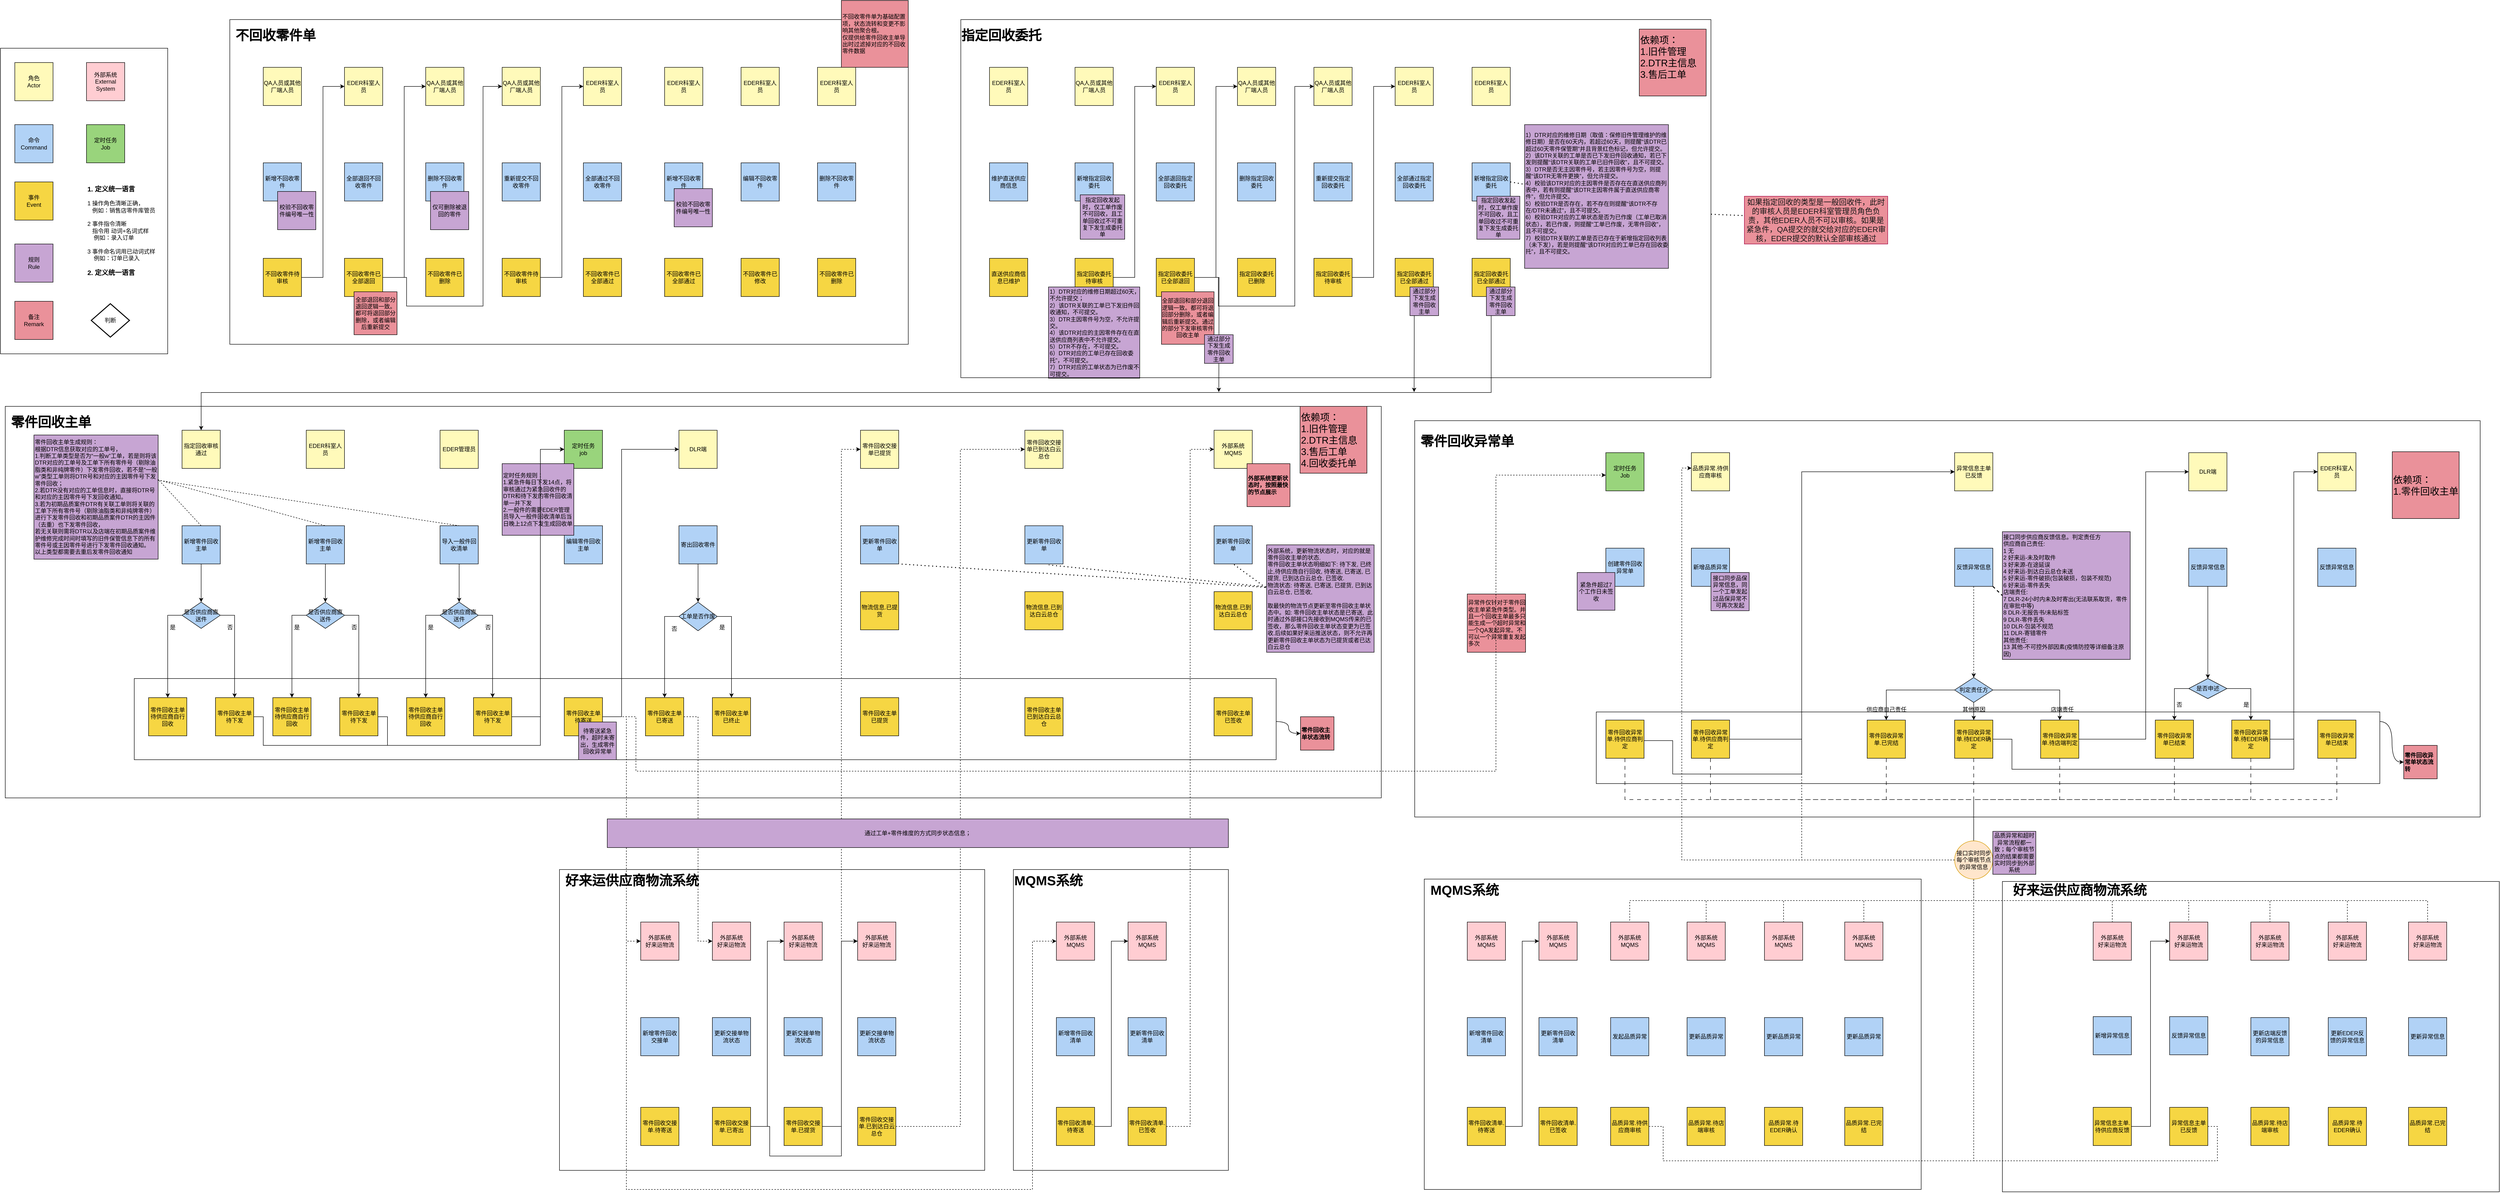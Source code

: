 <mxfile version="24.2.3" type="github" pages="2">
  <diagram id="NkuE2nHLbZGV6nsVPRtl" name="第 1 页">
    <mxGraphModel dx="5120" dy="3424" grid="1" gridSize="10" guides="1" tooltips="1" connect="1" arrows="1" fold="1" page="1" pageScale="1" pageWidth="1169" pageHeight="827" math="0" shadow="0">
      <root>
        <mxCell id="0" />
        <mxCell id="1" parent="0" />
        <mxCell id="k52oZoPbwoNnuqS357Ps-17" value="" style="rounded=0;whiteSpace=wrap;html=1;strokeColor=#000000;fillColor=none;" parent="1" vertex="1">
          <mxGeometry x="360" y="40" width="350" height="640" as="geometry" />
        </mxCell>
        <mxCell id="k52oZoPbwoNnuqS357Ps-9" value="事件&lt;br&gt;Event" style="whiteSpace=wrap;html=1;aspect=fixed;fillColor=#F6D643;" parent="1" vertex="1">
          <mxGeometry x="390" y="320" width="80" height="80" as="geometry" />
        </mxCell>
        <mxCell id="k52oZoPbwoNnuqS357Ps-10" value="命令&lt;br&gt;Command" style="whiteSpace=wrap;html=1;aspect=fixed;fillColor=#B1D2F6;strokeColor=#000000;" parent="1" vertex="1">
          <mxGeometry x="390" y="200" width="80" height="80" as="geometry" />
        </mxCell>
        <mxCell id="k52oZoPbwoNnuqS357Ps-11" value="外部系统&lt;br&gt;External &lt;br&gt;System" style="whiteSpace=wrap;html=1;fillColor=#FFCDD2;" parent="1" vertex="1">
          <mxGeometry x="540" y="70" width="80" height="80" as="geometry" />
        </mxCell>
        <mxCell id="k52oZoPbwoNnuqS357Ps-12" value="规则&lt;br&gt;Rule" style="whiteSpace=wrap;html=1;aspect=fixed;fillColor=#C7A5D3;" parent="1" vertex="1">
          <mxGeometry x="390" y="450" width="80" height="80" as="geometry" />
        </mxCell>
        <mxCell id="k52oZoPbwoNnuqS357Ps-13" value="备注&lt;br&gt;Remark" style="whiteSpace=wrap;html=1;aspect=fixed;fillColor=#EA919A;" parent="1" vertex="1">
          <mxGeometry x="390" y="570" width="80" height="80" as="geometry" />
        </mxCell>
        <mxCell id="k52oZoPbwoNnuqS357Ps-14" value="定时任务&lt;br&gt;Job" style="whiteSpace=wrap;html=1;aspect=fixed;fillColor=#99D47C;" parent="1" vertex="1">
          <mxGeometry x="540" y="200" width="80" height="80" as="geometry" />
        </mxCell>
        <mxCell id="k52oZoPbwoNnuqS357Ps-15" value="角色&lt;br&gt;Actor" style="whiteSpace=wrap;html=1;aspect=fixed;fillColor=#FFFABA;" parent="1" vertex="1">
          <mxGeometry x="390" y="70" width="80" height="80" as="geometry" />
        </mxCell>
        <mxCell id="k52oZoPbwoNnuqS357Ps-18" value="判断" style="rhombus;whiteSpace=wrap;html=1;strokeColor=#000000;fillColor=none;strokeWidth=2;" parent="1" vertex="1">
          <mxGeometry x="550" y="575" width="80" height="70" as="geometry" />
        </mxCell>
        <mxCell id="k52oZoPbwoNnuqS357Ps-19" value="&lt;b&gt;&lt;font style=&quot;font-size: 14px;&quot;&gt;1. 定义统一语言&lt;br&gt;&lt;/font&gt;&lt;/b&gt;&lt;br&gt;1 操作角色清晰正确，&lt;br&gt;&amp;nbsp; &amp;nbsp;例如：销售店零件库管员&lt;br&gt;&lt;br&gt;2 事件指令清晰&lt;br&gt;&amp;nbsp; &amp;nbsp;指令用 动词+名词式样&lt;br&gt;&amp;nbsp; &amp;nbsp; 例如：录入订单&lt;br&gt;&lt;br&gt;3 事件命名词用已动词式样&lt;br&gt;&amp;nbsp; &amp;nbsp; 例如：订单已录入&lt;br&gt;&lt;br&gt;&lt;b&gt;&lt;font style=&quot;font-size: 14px;&quot;&gt;2. 定义统一语言&lt;/font&gt;&lt;/b&gt;&lt;br&gt;" style="text;html=1;strokeColor=none;fillColor=none;align=left;verticalAlign=top;whiteSpace=wrap;rounded=0;" parent="1" vertex="1">
          <mxGeometry x="540" y="320" width="180" height="220" as="geometry" />
        </mxCell>
        <mxCell id="6Wc-AZuVBCzgzBZjmpfy-1" value="QA人员或其他厂端人员" style="whiteSpace=wrap;html=1;aspect=fixed;fillColor=#FFFABA;" parent="1" vertex="1">
          <mxGeometry x="910" y="80" width="80" height="80" as="geometry" />
        </mxCell>
        <mxCell id="6Wc-AZuVBCzgzBZjmpfy-2" value="EDER科室人员" style="whiteSpace=wrap;html=1;aspect=fixed;fillColor=#FFFABA;" parent="1" vertex="1">
          <mxGeometry x="1080" y="80" width="80" height="80" as="geometry" />
        </mxCell>
        <mxCell id="6Wc-AZuVBCzgzBZjmpfy-3" value="QA人员或其他厂端人员" style="whiteSpace=wrap;html=1;aspect=fixed;fillColor=#FFFABA;" parent="1" vertex="1">
          <mxGeometry x="1250" y="80" width="80" height="80" as="geometry" />
        </mxCell>
        <mxCell id="6Wc-AZuVBCzgzBZjmpfy-5" value="新增不回收零件" style="whiteSpace=wrap;html=1;aspect=fixed;fillColor=#B1D2F6;strokeColor=#000000;" parent="1" vertex="1">
          <mxGeometry x="910" y="280" width="80" height="80" as="geometry" />
        </mxCell>
        <mxCell id="6Wc-AZuVBCzgzBZjmpfy-6" value="全部退回不回收零件" style="whiteSpace=wrap;html=1;aspect=fixed;fillColor=#B1D2F6;strokeColor=#000000;" parent="1" vertex="1">
          <mxGeometry x="1080" y="280" width="80" height="80" as="geometry" />
        </mxCell>
        <mxCell id="6Wc-AZuVBCzgzBZjmpfy-7" value="删除不回收零件" style="whiteSpace=wrap;html=1;aspect=fixed;fillColor=#B1D2F6;strokeColor=#000000;" parent="1" vertex="1">
          <mxGeometry x="1250" y="280" width="80" height="80" as="geometry" />
        </mxCell>
        <mxCell id="6Wc-AZuVBCzgzBZjmpfy-15" style="edgeStyle=orthogonalEdgeStyle;rounded=0;orthogonalLoop=1;jettySize=auto;html=1;exitX=1;exitY=0.5;exitDx=0;exitDy=0;entryX=0;entryY=0.5;entryDx=0;entryDy=0;" parent="1" source="6Wc-AZuVBCzgzBZjmpfy-8" target="6Wc-AZuVBCzgzBZjmpfy-2" edge="1">
          <mxGeometry relative="1" as="geometry" />
        </mxCell>
        <mxCell id="6Wc-AZuVBCzgzBZjmpfy-8" value="不回收零件待审核" style="whiteSpace=wrap;html=1;aspect=fixed;fillColor=#F6D643;" parent="1" vertex="1">
          <mxGeometry x="910" y="480" width="80" height="80" as="geometry" />
        </mxCell>
        <mxCell id="6Wc-AZuVBCzgzBZjmpfy-16" style="edgeStyle=orthogonalEdgeStyle;rounded=0;orthogonalLoop=1;jettySize=auto;html=1;exitX=1;exitY=0.5;exitDx=0;exitDy=0;entryX=0;entryY=0.5;entryDx=0;entryDy=0;" parent="1" source="6Wc-AZuVBCzgzBZjmpfy-9" target="6Wc-AZuVBCzgzBZjmpfy-3" edge="1">
          <mxGeometry relative="1" as="geometry" />
        </mxCell>
        <mxCell id="6Wc-AZuVBCzgzBZjmpfy-9" value="不回收零件已全部退回" style="whiteSpace=wrap;html=1;aspect=fixed;fillColor=#F6D643;" parent="1" vertex="1">
          <mxGeometry x="1080" y="480" width="80" height="80" as="geometry" />
        </mxCell>
        <mxCell id="6Wc-AZuVBCzgzBZjmpfy-20" style="edgeStyle=orthogonalEdgeStyle;rounded=0;orthogonalLoop=1;jettySize=auto;html=1;exitX=1;exitY=0.5;exitDx=0;exitDy=0;entryX=0;entryY=0.5;entryDx=0;entryDy=0;" parent="1" source="6Wc-AZuVBCzgzBZjmpfy-9" target="6Wc-AZuVBCzgzBZjmpfy-17" edge="1">
          <mxGeometry relative="1" as="geometry">
            <Array as="points">
              <mxPoint x="1210" y="520" />
              <mxPoint x="1210" y="580" />
              <mxPoint x="1370" y="580" />
              <mxPoint x="1370" y="120" />
            </Array>
          </mxGeometry>
        </mxCell>
        <mxCell id="6Wc-AZuVBCzgzBZjmpfy-10" value="不回收零件已删除" style="whiteSpace=wrap;html=1;aspect=fixed;fillColor=#F6D643;" parent="1" vertex="1">
          <mxGeometry x="1250" y="480" width="80" height="80" as="geometry" />
        </mxCell>
        <mxCell id="6Wc-AZuVBCzgzBZjmpfy-11" value="校验不回收零件编号唯一性" style="whiteSpace=wrap;html=1;aspect=fixed;fillColor=#C7A5D3;" parent="1" vertex="1">
          <mxGeometry x="940" y="340" width="80" height="80" as="geometry" />
        </mxCell>
        <mxCell id="6Wc-AZuVBCzgzBZjmpfy-17" value="QA人员或其他厂端人员" style="whiteSpace=wrap;html=1;aspect=fixed;fillColor=#FFFABA;" parent="1" vertex="1">
          <mxGeometry x="1410" y="80" width="80" height="80" as="geometry" />
        </mxCell>
        <mxCell id="6Wc-AZuVBCzgzBZjmpfy-18" value="重新提交不回收零件" style="whiteSpace=wrap;html=1;aspect=fixed;fillColor=#B1D2F6;strokeColor=#000000;" parent="1" vertex="1">
          <mxGeometry x="1410" y="280" width="80" height="80" as="geometry" />
        </mxCell>
        <mxCell id="6Wc-AZuVBCzgzBZjmpfy-26" style="edgeStyle=orthogonalEdgeStyle;rounded=0;orthogonalLoop=1;jettySize=auto;html=1;exitX=1;exitY=0.5;exitDx=0;exitDy=0;entryX=0;entryY=0.5;entryDx=0;entryDy=0;" parent="1" source="6Wc-AZuVBCzgzBZjmpfy-19" target="6Wc-AZuVBCzgzBZjmpfy-21" edge="1">
          <mxGeometry relative="1" as="geometry" />
        </mxCell>
        <mxCell id="6Wc-AZuVBCzgzBZjmpfy-19" value="不回收零件待审核" style="whiteSpace=wrap;html=1;aspect=fixed;fillColor=#F6D643;" parent="1" vertex="1">
          <mxGeometry x="1410" y="480" width="80" height="80" as="geometry" />
        </mxCell>
        <mxCell id="6Wc-AZuVBCzgzBZjmpfy-21" value="EDER科室人员" style="whiteSpace=wrap;html=1;aspect=fixed;fillColor=#FFFABA;" parent="1" vertex="1">
          <mxGeometry x="1580" y="80" width="80" height="80" as="geometry" />
        </mxCell>
        <mxCell id="6Wc-AZuVBCzgzBZjmpfy-22" value="全部通过不回收零件" style="whiteSpace=wrap;html=1;aspect=fixed;fillColor=#B1D2F6;strokeColor=#000000;" parent="1" vertex="1">
          <mxGeometry x="1580" y="280" width="80" height="80" as="geometry" />
        </mxCell>
        <mxCell id="6Wc-AZuVBCzgzBZjmpfy-23" value="不回收零件已全部通过" style="whiteSpace=wrap;html=1;aspect=fixed;fillColor=#F6D643;" parent="1" vertex="1">
          <mxGeometry x="1580" y="480" width="80" height="80" as="geometry" />
        </mxCell>
        <mxCell id="6Wc-AZuVBCzgzBZjmpfy-25" value="全部退回和部分退回逻辑一致。都可将退回部分删除，或者编辑后重新提交" style="whiteSpace=wrap;html=1;aspect=fixed;fillColor=#EA919A;" parent="1" vertex="1">
          <mxGeometry x="1100" y="550" width="90" height="90" as="geometry" />
        </mxCell>
        <mxCell id="6Wc-AZuVBCzgzBZjmpfy-28" value="" style="rounded=0;whiteSpace=wrap;html=1;strokeColor=#000000;fillColor=none;" parent="1" vertex="1">
          <mxGeometry x="840" y="-20" width="1420" height="680" as="geometry" />
        </mxCell>
        <mxCell id="6Wc-AZuVBCzgzBZjmpfy-29" value="&lt;b style=&quot;font-size: 28px;&quot;&gt;&lt;font style=&quot;font-size: 28px;&quot;&gt;不回收零件单&lt;/font&gt;&lt;/b&gt;" style="text;html=1;strokeColor=none;fillColor=none;align=left;verticalAlign=top;whiteSpace=wrap;rounded=0;fontSize=28;" parent="1" vertex="1">
          <mxGeometry x="850" y="-10" width="280" height="70" as="geometry" />
        </mxCell>
        <mxCell id="6Wc-AZuVBCzgzBZjmpfy-31" value="QA人员或其他厂端人员" style="whiteSpace=wrap;html=1;aspect=fixed;fillColor=#FFFABA;" parent="1" vertex="1">
          <mxGeometry x="2609" y="80" width="80" height="80" as="geometry" />
        </mxCell>
        <mxCell id="6Wc-AZuVBCzgzBZjmpfy-32" value="EDER科室人员" style="whiteSpace=wrap;html=1;aspect=fixed;fillColor=#FFFABA;" parent="1" vertex="1">
          <mxGeometry x="2779" y="80" width="80" height="80" as="geometry" />
        </mxCell>
        <mxCell id="6Wc-AZuVBCzgzBZjmpfy-33" value="QA人员或其他厂端人员" style="whiteSpace=wrap;html=1;aspect=fixed;fillColor=#FFFABA;" parent="1" vertex="1">
          <mxGeometry x="2949" y="80" width="80" height="80" as="geometry" />
        </mxCell>
        <mxCell id="6Wc-AZuVBCzgzBZjmpfy-34" value="新增指定回收委托" style="whiteSpace=wrap;html=1;aspect=fixed;fillColor=#B1D2F6;strokeColor=#000000;" parent="1" vertex="1">
          <mxGeometry x="2609" y="280" width="80" height="80" as="geometry" />
        </mxCell>
        <mxCell id="6Wc-AZuVBCzgzBZjmpfy-35" value="全部退回指定回收委托" style="whiteSpace=wrap;html=1;aspect=fixed;fillColor=#B1D2F6;strokeColor=#000000;" parent="1" vertex="1">
          <mxGeometry x="2779" y="280" width="80" height="80" as="geometry" />
        </mxCell>
        <mxCell id="6Wc-AZuVBCzgzBZjmpfy-36" value="删除指定回收委托" style="whiteSpace=wrap;html=1;aspect=fixed;fillColor=#B1D2F6;strokeColor=#000000;" parent="1" vertex="1">
          <mxGeometry x="2949" y="280" width="80" height="80" as="geometry" />
        </mxCell>
        <mxCell id="6Wc-AZuVBCzgzBZjmpfy-37" style="edgeStyle=orthogonalEdgeStyle;rounded=0;orthogonalLoop=1;jettySize=auto;html=1;exitX=1;exitY=0.5;exitDx=0;exitDy=0;entryX=0;entryY=0.5;entryDx=0;entryDy=0;" parent="1" source="6Wc-AZuVBCzgzBZjmpfy-38" target="6Wc-AZuVBCzgzBZjmpfy-32" edge="1">
          <mxGeometry relative="1" as="geometry" />
        </mxCell>
        <mxCell id="6Wc-AZuVBCzgzBZjmpfy-38" value="指定回收委托待审核" style="whiteSpace=wrap;html=1;aspect=fixed;fillColor=#F6D643;" parent="1" vertex="1">
          <mxGeometry x="2609" y="480" width="80" height="80" as="geometry" />
        </mxCell>
        <mxCell id="6Wc-AZuVBCzgzBZjmpfy-39" style="edgeStyle=orthogonalEdgeStyle;rounded=0;orthogonalLoop=1;jettySize=auto;html=1;exitX=1;exitY=0.5;exitDx=0;exitDy=0;entryX=0;entryY=0.5;entryDx=0;entryDy=0;" parent="1" source="6Wc-AZuVBCzgzBZjmpfy-40" target="6Wc-AZuVBCzgzBZjmpfy-33" edge="1">
          <mxGeometry relative="1" as="geometry" />
        </mxCell>
        <mxCell id="6Wc-AZuVBCzgzBZjmpfy-104" style="edgeStyle=orthogonalEdgeStyle;rounded=0;orthogonalLoop=1;jettySize=auto;html=1;exitX=1;exitY=0.5;exitDx=0;exitDy=0;" parent="1" source="6Wc-AZuVBCzgzBZjmpfy-40" edge="1">
          <mxGeometry relative="1" as="geometry">
            <mxPoint x="2910" y="760" as="targetPoint" />
          </mxGeometry>
        </mxCell>
        <mxCell id="6Wc-AZuVBCzgzBZjmpfy-40" value="指定回收委托已全部退回" style="whiteSpace=wrap;html=1;aspect=fixed;fillColor=#F6D643;" parent="1" vertex="1">
          <mxGeometry x="2779" y="480" width="80" height="80" as="geometry" />
        </mxCell>
        <mxCell id="6Wc-AZuVBCzgzBZjmpfy-41" style="edgeStyle=orthogonalEdgeStyle;rounded=0;orthogonalLoop=1;jettySize=auto;html=1;exitX=1;exitY=0.5;exitDx=0;exitDy=0;entryX=0;entryY=0.5;entryDx=0;entryDy=0;" parent="1" source="6Wc-AZuVBCzgzBZjmpfy-40" target="6Wc-AZuVBCzgzBZjmpfy-44" edge="1">
          <mxGeometry relative="1" as="geometry">
            <Array as="points">
              <mxPoint x="2909" y="520" />
              <mxPoint x="2909" y="580" />
              <mxPoint x="3069" y="580" />
              <mxPoint x="3069" y="120" />
            </Array>
          </mxGeometry>
        </mxCell>
        <mxCell id="6Wc-AZuVBCzgzBZjmpfy-42" value="指定回收委托已删除" style="whiteSpace=wrap;html=1;aspect=fixed;fillColor=#F6D643;" parent="1" vertex="1">
          <mxGeometry x="2949" y="480" width="80" height="80" as="geometry" />
        </mxCell>
        <mxCell id="6Wc-AZuVBCzgzBZjmpfy-43" value="1）DTR对应的维修日期超过60天，不允许提交；&lt;br&gt;2）该DTR关联的工单已下发旧件回收通知，不可提交。&lt;br&gt;3）DTR主因零件号为空，不允许提交。&lt;br&gt;4）该DTR对应的主因零件存在在直送供应商列表中不允许提交。&lt;br&gt;5）DTR不存在，不可提交。&lt;br&gt;6）DTR对应的工单已存在回收委托”，不可提交。&lt;br&gt;7）DTR对应的工单状态为已作废不可提交。" style="whiteSpace=wrap;html=1;aspect=fixed;fillColor=#C7A5D3;align=left;" parent="1" vertex="1">
          <mxGeometry x="2553.5" y="540" width="191" height="191" as="geometry" />
        </mxCell>
        <mxCell id="6Wc-AZuVBCzgzBZjmpfy-44" value="QA人员或其他厂端人员" style="whiteSpace=wrap;html=1;aspect=fixed;fillColor=#FFFABA;" parent="1" vertex="1">
          <mxGeometry x="3109" y="80" width="80" height="80" as="geometry" />
        </mxCell>
        <mxCell id="6Wc-AZuVBCzgzBZjmpfy-45" value="重新提交指定回收委托" style="whiteSpace=wrap;html=1;aspect=fixed;fillColor=#B1D2F6;strokeColor=#000000;" parent="1" vertex="1">
          <mxGeometry x="3109" y="280" width="80" height="80" as="geometry" />
        </mxCell>
        <mxCell id="6Wc-AZuVBCzgzBZjmpfy-46" style="edgeStyle=orthogonalEdgeStyle;rounded=0;orthogonalLoop=1;jettySize=auto;html=1;exitX=1;exitY=0.5;exitDx=0;exitDy=0;entryX=0;entryY=0.5;entryDx=0;entryDy=0;" parent="1" source="6Wc-AZuVBCzgzBZjmpfy-47" target="6Wc-AZuVBCzgzBZjmpfy-48" edge="1">
          <mxGeometry relative="1" as="geometry" />
        </mxCell>
        <mxCell id="6Wc-AZuVBCzgzBZjmpfy-47" value="指定回收委托待审核" style="whiteSpace=wrap;html=1;aspect=fixed;fillColor=#F6D643;" parent="1" vertex="1">
          <mxGeometry x="3109" y="480" width="80" height="80" as="geometry" />
        </mxCell>
        <mxCell id="6Wc-AZuVBCzgzBZjmpfy-48" value="EDER科室人员" style="whiteSpace=wrap;html=1;aspect=fixed;fillColor=#FFFABA;" parent="1" vertex="1">
          <mxGeometry x="3279" y="80" width="80" height="80" as="geometry" />
        </mxCell>
        <mxCell id="6Wc-AZuVBCzgzBZjmpfy-49" value="全部通过指定回收委托" style="whiteSpace=wrap;html=1;aspect=fixed;fillColor=#B1D2F6;strokeColor=#000000;" parent="1" vertex="1">
          <mxGeometry x="3279" y="280" width="80" height="80" as="geometry" />
        </mxCell>
        <mxCell id="6Wc-AZuVBCzgzBZjmpfy-103" style="edgeStyle=orthogonalEdgeStyle;rounded=0;orthogonalLoop=1;jettySize=auto;html=1;exitX=0.5;exitY=1;exitDx=0;exitDy=0;" parent="1" source="6Wc-AZuVBCzgzBZjmpfy-50" edge="1">
          <mxGeometry relative="1" as="geometry">
            <mxPoint x="3318.737" y="760" as="targetPoint" />
          </mxGeometry>
        </mxCell>
        <mxCell id="6Wc-AZuVBCzgzBZjmpfy-50" value="指定回收委托已全部通过" style="whiteSpace=wrap;html=1;aspect=fixed;fillColor=#F6D643;" parent="1" vertex="1">
          <mxGeometry x="3279" y="480" width="80" height="80" as="geometry" />
        </mxCell>
        <mxCell id="6Wc-AZuVBCzgzBZjmpfy-51" value="全部退回和部分退回逻辑一致。都可将退回部分删除，或者编辑后重新提交。通过的部分下发审核零件回收主单" style="whiteSpace=wrap;html=1;aspect=fixed;fillColor=#EA919A;" parent="1" vertex="1">
          <mxGeometry x="2790" y="550" width="110" height="110" as="geometry" />
        </mxCell>
        <mxCell id="6Wc-AZuVBCzgzBZjmpfy-52" value="" style="rounded=0;whiteSpace=wrap;html=1;strokeColor=#000000;fillColor=none;" parent="1" vertex="1">
          <mxGeometry x="2370" y="-20" width="1570" height="750" as="geometry" />
        </mxCell>
        <mxCell id="6Wc-AZuVBCzgzBZjmpfy-53" value="&lt;b&gt;指定回收委托&lt;/b&gt;" style="text;html=1;strokeColor=none;fillColor=none;align=left;verticalAlign=top;whiteSpace=wrap;rounded=0;fontSize=28;" parent="1" vertex="1">
          <mxGeometry x="2369" y="-10" width="280" height="70" as="geometry" />
        </mxCell>
        <mxCell id="6Wc-AZuVBCzgzBZjmpfy-54" value="EDER科室人员" style="whiteSpace=wrap;html=1;aspect=fixed;fillColor=#FFFABA;" parent="1" vertex="1">
          <mxGeometry x="3440" y="80" width="80" height="80" as="geometry" />
        </mxCell>
        <mxCell id="6Wc-AZuVBCzgzBZjmpfy-55" value="新增指定回收委托" style="whiteSpace=wrap;html=1;aspect=fixed;fillColor=#B1D2F6;strokeColor=#000000;" parent="1" vertex="1">
          <mxGeometry x="3440" y="280" width="80" height="80" as="geometry" />
        </mxCell>
        <mxCell id="6Wc-AZuVBCzgzBZjmpfy-101" style="edgeStyle=orthogonalEdgeStyle;rounded=0;orthogonalLoop=1;jettySize=auto;html=1;entryX=0.5;entryY=0;entryDx=0;entryDy=0;exitX=0.5;exitY=1;exitDx=0;exitDy=0;" parent="1" source="6Wc-AZuVBCzgzBZjmpfy-56" target="OLl_IKrEM9eBGBM9zpbV-7" edge="1">
          <mxGeometry relative="1" as="geometry">
            <mxPoint x="810.0" y="840" as="targetPoint" />
            <Array as="points">
              <mxPoint x="3480" y="761" />
              <mxPoint x="780" y="761" />
            </Array>
            <mxPoint x="3240.72" y="560.96" as="sourcePoint" />
          </mxGeometry>
        </mxCell>
        <mxCell id="6Wc-AZuVBCzgzBZjmpfy-56" value="指定回收委托已全部通过" style="whiteSpace=wrap;html=1;aspect=fixed;fillColor=#F6D643;" parent="1" vertex="1">
          <mxGeometry x="3440" y="480" width="80" height="80" as="geometry" />
        </mxCell>
        <mxCell id="6Wc-AZuVBCzgzBZjmpfy-57" value="&lt;span style=&quot;font-size: 12px;&quot;&gt;1）DTR对应的维修日期（取值：保修旧件管理维护的维修日期）是否在60天内，若超过60天，则提醒“该DTR已超过60天零件保管期”并且背景红色标记，但允许提交。2）该DTR关联的工单是否已下发旧件回收通知，若已下发则提醒“该DTR关联的工单已旧件回收”，且不可提交。3）DTR是否无主因零件号，若主因零件号为空，则提醒“该DTR无零件更换”，但允许提交。&lt;br&gt;4）校验该DTR对应的主因零件是否存在在直送供应商列表中，若有则提醒“该DTR主因零件属于直送供应商零件”，但允许提交。&lt;br&gt;5）校验DTR是否存在，若不存在则提醒“该DTR不存在/DTR未通过”，且不可提交。&lt;br&gt;6）校验DTR对应的工单状态是否为已作废（工单已取消状态），若已作废，则提醒“工单已作废，无零件回收”，且不可提交。&lt;br&gt;7）校验DTR关联的工单是否已存在于新增指定回收列表（未下发），若是则提醒“该DTR对应的工单已存在回收委托”，且不可提交。&lt;br&gt;&lt;br&gt;&lt;/span&gt;" style="whiteSpace=wrap;html=1;aspect=fixed;fillColor=#C7A5D3;align=left;" parent="1" vertex="1">
          <mxGeometry x="3550" y="200" width="301" height="301" as="geometry" />
        </mxCell>
        <mxCell id="6Wc-AZuVBCzgzBZjmpfy-58" value="" style="endArrow=none;dashed=1;html=1;dashPattern=1 3;strokeWidth=2;rounded=0;exitX=1;exitY=0.5;exitDx=0;exitDy=0;" parent="1" source="6Wc-AZuVBCzgzBZjmpfy-55" target="6Wc-AZuVBCzgzBZjmpfy-57" edge="1">
          <mxGeometry width="50" height="50" relative="1" as="geometry">
            <mxPoint x="3150" y="400" as="sourcePoint" />
            <mxPoint x="3200" y="350" as="targetPoint" />
          </mxGeometry>
        </mxCell>
        <mxCell id="6Wc-AZuVBCzgzBZjmpfy-59" value="依赖项：&lt;br&gt;1.旧件管理&lt;br&gt;2.DTR主信息&lt;br&gt;3.售后工单&lt;div&gt;&lt;br/&gt;&lt;/div&gt;" style="whiteSpace=wrap;html=1;aspect=fixed;fillColor=#EA919A;align=left;fontSize=20;" parent="1" vertex="1">
          <mxGeometry x="3790" width="140" height="140" as="geometry" />
        </mxCell>
        <mxCell id="6Wc-AZuVBCzgzBZjmpfy-60" value="EDER科室人员" style="whiteSpace=wrap;html=1;aspect=fixed;fillColor=#FFFABA;" parent="1" vertex="1">
          <mxGeometry x="2430" y="80" width="80" height="80" as="geometry" />
        </mxCell>
        <mxCell id="6Wc-AZuVBCzgzBZjmpfy-61" value="维护直送供应商信息" style="whiteSpace=wrap;html=1;aspect=fixed;fillColor=#B1D2F6;strokeColor=#000000;" parent="1" vertex="1">
          <mxGeometry x="2430" y="280" width="80" height="80" as="geometry" />
        </mxCell>
        <mxCell id="6Wc-AZuVBCzgzBZjmpfy-62" value="直送供应商信息已维护" style="whiteSpace=wrap;html=1;aspect=fixed;fillColor=#F6D643;" parent="1" vertex="1">
          <mxGeometry x="2430" y="480" width="80" height="80" as="geometry" />
        </mxCell>
        <mxCell id="6Wc-AZuVBCzgzBZjmpfy-63" value="EDER科室人员" style="whiteSpace=wrap;html=1;aspect=fixed;fillColor=#FFFABA;" parent="1" vertex="1">
          <mxGeometry x="1750" y="80" width="80" height="80" as="geometry" />
        </mxCell>
        <mxCell id="6Wc-AZuVBCzgzBZjmpfy-64" value="新增不回收零件" style="whiteSpace=wrap;html=1;aspect=fixed;fillColor=#B1D2F6;strokeColor=#000000;" parent="1" vertex="1">
          <mxGeometry x="1750" y="280" width="80" height="80" as="geometry" />
        </mxCell>
        <mxCell id="6Wc-AZuVBCzgzBZjmpfy-65" value="不回收零件已全部通过" style="whiteSpace=wrap;html=1;aspect=fixed;fillColor=#F6D643;" parent="1" vertex="1">
          <mxGeometry x="1750" y="480" width="80" height="80" as="geometry" />
        </mxCell>
        <mxCell id="6Wc-AZuVBCzgzBZjmpfy-66" value="EDER科室人员" style="whiteSpace=wrap;html=1;aspect=fixed;fillColor=#FFFABA;" parent="1" vertex="1">
          <mxGeometry x="1910" y="80" width="80" height="80" as="geometry" />
        </mxCell>
        <mxCell id="6Wc-AZuVBCzgzBZjmpfy-67" value="编辑不回收零件" style="whiteSpace=wrap;html=1;aspect=fixed;fillColor=#B1D2F6;strokeColor=#000000;" parent="1" vertex="1">
          <mxGeometry x="1910" y="280" width="80" height="80" as="geometry" />
        </mxCell>
        <mxCell id="6Wc-AZuVBCzgzBZjmpfy-68" value="不回收零件已修改" style="whiteSpace=wrap;html=1;aspect=fixed;fillColor=#F6D643;" parent="1" vertex="1">
          <mxGeometry x="1910" y="480" width="80" height="80" as="geometry" />
        </mxCell>
        <mxCell id="6Wc-AZuVBCzgzBZjmpfy-70" value="EDER科室人员" style="whiteSpace=wrap;html=1;aspect=fixed;fillColor=#FFFABA;" parent="1" vertex="1">
          <mxGeometry x="2070" y="80" width="80" height="80" as="geometry" />
        </mxCell>
        <mxCell id="6Wc-AZuVBCzgzBZjmpfy-71" value="删除不回收零件" style="whiteSpace=wrap;html=1;aspect=fixed;fillColor=#B1D2F6;strokeColor=#000000;" parent="1" vertex="1">
          <mxGeometry x="2070" y="280" width="80" height="80" as="geometry" />
        </mxCell>
        <mxCell id="6Wc-AZuVBCzgzBZjmpfy-72" value="不回收零件已删除" style="whiteSpace=wrap;html=1;aspect=fixed;fillColor=#F6D643;" parent="1" vertex="1">
          <mxGeometry x="2070" y="480" width="80" height="80" as="geometry" />
        </mxCell>
        <mxCell id="6Wc-AZuVBCzgzBZjmpfy-78" value="如果指定回收的类型是一般回收件，此时的审核人员是EDER科室管理员角色负责，其他EDER人员不可以审核。如果是紧急件，QA提交的就交给对应的EDER审核，EDER提交的默认全部审核通过" style="rounded=0;whiteSpace=wrap;html=1;fillColor=#EA919A;strokeColor=#A50040;fontColor=#171717;gradientColor=none;fontSize=16;" parent="1" vertex="1">
          <mxGeometry x="4010" y="350" width="300" height="100" as="geometry" />
        </mxCell>
        <mxCell id="6Wc-AZuVBCzgzBZjmpfy-79" value="" style="endArrow=none;dashed=1;html=1;dashPattern=1 3;strokeWidth=2;rounded=0;entryX=0.003;entryY=0.406;entryDx=0;entryDy=0;entryPerimeter=0;" parent="1" source="6Wc-AZuVBCzgzBZjmpfy-52" target="6Wc-AZuVBCzgzBZjmpfy-78" edge="1">
          <mxGeometry width="50" height="50" relative="1" as="geometry">
            <mxPoint x="3330" y="520" as="sourcePoint" />
            <mxPoint x="3380" y="470" as="targetPoint" />
          </mxGeometry>
        </mxCell>
        <mxCell id="6Wc-AZuVBCzgzBZjmpfy-80" value="EDER管理员" style="whiteSpace=wrap;html=1;aspect=fixed;fillColor=#FFFABA;" parent="1" vertex="1">
          <mxGeometry x="1280" y="840" width="80" height="80" as="geometry" />
        </mxCell>
        <mxCell id="6Wc-AZuVBCzgzBZjmpfy-126" value="" style="edgeStyle=orthogonalEdgeStyle;rounded=0;orthogonalLoop=1;jettySize=auto;html=1;" parent="1" source="6Wc-AZuVBCzgzBZjmpfy-81" target="6Wc-AZuVBCzgzBZjmpfy-125" edge="1">
          <mxGeometry relative="1" as="geometry" />
        </mxCell>
        <mxCell id="6Wc-AZuVBCzgzBZjmpfy-81" value="导入一般件回收清单" style="whiteSpace=wrap;html=1;aspect=fixed;fillColor=#B1D2F6;strokeColor=#000000;" parent="1" vertex="1">
          <mxGeometry x="1280" y="1040" width="80" height="80" as="geometry" />
        </mxCell>
        <mxCell id="6Wc-AZuVBCzgzBZjmpfy-106" style="edgeStyle=orthogonalEdgeStyle;rounded=0;orthogonalLoop=1;jettySize=auto;html=1;exitX=1;exitY=0.5;exitDx=0;exitDy=0;entryX=0;entryY=0.5;entryDx=0;entryDy=0;" parent="1" source="6Wc-AZuVBCzgzBZjmpfy-82" target="6Wc-AZuVBCzgzBZjmpfy-86" edge="1">
          <mxGeometry relative="1" as="geometry">
            <mxPoint x="1160" y="870" as="targetPoint" />
            <Array as="points">
              <mxPoint x="1490" y="1440" />
              <mxPoint x="1490" y="880" />
            </Array>
          </mxGeometry>
        </mxCell>
        <mxCell id="6Wc-AZuVBCzgzBZjmpfy-82" value="零件回收主单待下发" style="whiteSpace=wrap;html=1;aspect=fixed;fillColor=#F6D643;" parent="1" vertex="1">
          <mxGeometry x="1350" y="1400" width="80" height="80" as="geometry" />
        </mxCell>
        <mxCell id="6Wc-AZuVBCzgzBZjmpfy-86" value="定时任务&lt;div&gt;job&lt;/div&gt;" style="whiteSpace=wrap;html=1;aspect=fixed;fillColor=#99D47C;" parent="1" vertex="1">
          <mxGeometry x="1540" y="840" width="80" height="80" as="geometry" />
        </mxCell>
        <mxCell id="6Wc-AZuVBCzgzBZjmpfy-87" value="编辑零件回收主单" style="whiteSpace=wrap;html=1;aspect=fixed;fillColor=#B1D2F6;strokeColor=#000000;" parent="1" vertex="1">
          <mxGeometry x="1540" y="1040" width="80" height="80" as="geometry" />
        </mxCell>
        <mxCell id="6Wc-AZuVBCzgzBZjmpfy-107" style="edgeStyle=orthogonalEdgeStyle;rounded=0;orthogonalLoop=1;jettySize=auto;html=1;exitX=1;exitY=0.5;exitDx=0;exitDy=0;entryX=0;entryY=0.5;entryDx=0;entryDy=0;" parent="1" source="6Wc-AZuVBCzgzBZjmpfy-88" target="6Wc-AZuVBCzgzBZjmpfy-89" edge="1">
          <mxGeometry relative="1" as="geometry">
            <Array as="points">
              <mxPoint x="1660" y="1440" />
              <mxPoint x="1660" y="880" />
            </Array>
          </mxGeometry>
        </mxCell>
        <mxCell id="ySfzhjIkyrlIwWnIXRme-55" style="edgeStyle=orthogonalEdgeStyle;rounded=0;orthogonalLoop=1;jettySize=auto;html=1;exitX=1;exitY=0.5;exitDx=0;exitDy=0;entryX=0;entryY=0.5;entryDx=0;entryDy=0;dashed=1;" edge="1" parent="1" source="6Wc-AZuVBCzgzBZjmpfy-88" target="ySfzhjIkyrlIwWnIXRme-48">
          <mxGeometry relative="1" as="geometry">
            <Array as="points">
              <mxPoint x="1670" y="1440" />
              <mxPoint x="1670" y="1910" />
            </Array>
          </mxGeometry>
        </mxCell>
        <mxCell id="ySfzhjIkyrlIwWnIXRme-68" style="edgeStyle=orthogonalEdgeStyle;rounded=0;orthogonalLoop=1;jettySize=auto;html=1;exitX=1;exitY=0.5;exitDx=0;exitDy=0;entryX=0;entryY=0.5;entryDx=0;entryDy=0;dashed=1;" edge="1" parent="1" source="6Wc-AZuVBCzgzBZjmpfy-88" target="ySfzhjIkyrlIwWnIXRme-52">
          <mxGeometry relative="1" as="geometry">
            <Array as="points">
              <mxPoint x="1670" y="1440" />
              <mxPoint x="1670" y="2430" />
              <mxPoint x="2520" y="2430" />
              <mxPoint x="2520" y="1910" />
            </Array>
          </mxGeometry>
        </mxCell>
        <mxCell id="6Wc-AZuVBCzgzBZjmpfy-88" value="零件回收主单&lt;br&gt;待寄送" style="whiteSpace=wrap;html=1;aspect=fixed;fillColor=#F6D643;" parent="1" vertex="1">
          <mxGeometry x="1540" y="1400" width="80" height="80" as="geometry" />
        </mxCell>
        <mxCell id="6Wc-AZuVBCzgzBZjmpfy-89" value="DLR端" style="whiteSpace=wrap;html=1;aspect=fixed;fillColor=#FFFABA;" parent="1" vertex="1">
          <mxGeometry x="1780" y="840" width="80" height="80" as="geometry" />
        </mxCell>
        <mxCell id="6Wc-AZuVBCzgzBZjmpfy-109" value="" style="edgeStyle=orthogonalEdgeStyle;rounded=0;orthogonalLoop=1;jettySize=auto;html=1;" parent="1" source="6Wc-AZuVBCzgzBZjmpfy-90" target="6Wc-AZuVBCzgzBZjmpfy-108" edge="1">
          <mxGeometry relative="1" as="geometry" />
        </mxCell>
        <mxCell id="6Wc-AZuVBCzgzBZjmpfy-90" value="寄出回收零件" style="whiteSpace=wrap;html=1;aspect=fixed;fillColor=#B1D2F6;strokeColor=#000000;" parent="1" vertex="1">
          <mxGeometry x="1780" y="1040" width="80" height="80" as="geometry" />
        </mxCell>
        <mxCell id="ySfzhjIkyrlIwWnIXRme-63" style="edgeStyle=orthogonalEdgeStyle;rounded=0;orthogonalLoop=1;jettySize=auto;html=1;exitX=1;exitY=0.5;exitDx=0;exitDy=0;entryX=0;entryY=0.5;entryDx=0;entryDy=0;dashed=1;" edge="1" parent="1" source="6Wc-AZuVBCzgzBZjmpfy-91" target="ySfzhjIkyrlIwWnIXRme-58">
          <mxGeometry relative="1" as="geometry" />
        </mxCell>
        <mxCell id="6Wc-AZuVBCzgzBZjmpfy-91" value="零件回收主单&lt;br&gt;已寄送" style="whiteSpace=wrap;html=1;aspect=fixed;fillColor=#F6D643;" parent="1" vertex="1">
          <mxGeometry x="1710" y="1400" width="80" height="80" as="geometry" />
        </mxCell>
        <mxCell id="6Wc-AZuVBCzgzBZjmpfy-93" value="更新零件回收单" style="whiteSpace=wrap;html=1;aspect=fixed;fillColor=#B1D2F6;strokeColor=#000000;" parent="1" vertex="1">
          <mxGeometry x="2900" y="1040" width="80" height="80" as="geometry" />
        </mxCell>
        <mxCell id="6Wc-AZuVBCzgzBZjmpfy-94" value="零件回收主单&lt;br&gt;已签收" style="whiteSpace=wrap;html=1;aspect=fixed;fillColor=#F6D643;" parent="1" vertex="1">
          <mxGeometry x="2900" y="1400" width="80" height="80" as="geometry" />
        </mxCell>
        <mxCell id="6Wc-AZuVBCzgzBZjmpfy-98" value="EDER科室人员" style="whiteSpace=wrap;html=1;aspect=fixed;fillColor=#FFFABA;" parent="1" vertex="1">
          <mxGeometry x="1000" y="840" width="80" height="80" as="geometry" />
        </mxCell>
        <mxCell id="6Wc-AZuVBCzgzBZjmpfy-105" style="edgeStyle=orthogonalEdgeStyle;rounded=0;orthogonalLoop=1;jettySize=auto;html=1;exitX=1;exitY=0.5;exitDx=0;exitDy=0;entryX=0;entryY=0.5;entryDx=0;entryDy=0;" parent="1" source="6Wc-AZuVBCzgzBZjmpfy-134" target="6Wc-AZuVBCzgzBZjmpfy-86" edge="1">
          <mxGeometry relative="1" as="geometry">
            <mxPoint x="920" y="1280" as="sourcePoint" />
            <Array as="points">
              <mxPoint x="1170" y="1440" />
              <mxPoint x="1170" y="1500" />
              <mxPoint x="1490" y="1500" />
              <mxPoint x="1490" y="880" />
            </Array>
          </mxGeometry>
        </mxCell>
        <mxCell id="6Wc-AZuVBCzgzBZjmpfy-111" style="edgeStyle=orthogonalEdgeStyle;rounded=0;orthogonalLoop=1;jettySize=auto;html=1;exitX=0;exitY=0.5;exitDx=0;exitDy=0;entryX=0.5;entryY=0;entryDx=0;entryDy=0;" parent="1" source="6Wc-AZuVBCzgzBZjmpfy-108" target="6Wc-AZuVBCzgzBZjmpfy-91" edge="1">
          <mxGeometry relative="1" as="geometry" />
        </mxCell>
        <mxCell id="6Wc-AZuVBCzgzBZjmpfy-112" style="edgeStyle=orthogonalEdgeStyle;rounded=0;orthogonalLoop=1;jettySize=auto;html=1;exitX=1;exitY=0.5;exitDx=0;exitDy=0;entryX=0.5;entryY=0;entryDx=0;entryDy=0;" parent="1" source="6Wc-AZuVBCzgzBZjmpfy-108" target="6Wc-AZuVBCzgzBZjmpfy-110" edge="1">
          <mxGeometry relative="1" as="geometry" />
        </mxCell>
        <mxCell id="6Wc-AZuVBCzgzBZjmpfy-108" value="工单是否作废" style="rhombus;whiteSpace=wrap;html=1;fillColor=#B1D2F6;strokeColor=#000000;" parent="1" vertex="1">
          <mxGeometry x="1780" y="1200" width="80" height="60" as="geometry" />
        </mxCell>
        <mxCell id="6Wc-AZuVBCzgzBZjmpfy-110" value="零件回收主单&lt;br&gt;已终止" style="whiteSpace=wrap;html=1;aspect=fixed;fillColor=#F6D643;" parent="1" vertex="1">
          <mxGeometry x="1850" y="1400" width="80" height="80" as="geometry" />
        </mxCell>
        <mxCell id="6Wc-AZuVBCzgzBZjmpfy-113" value="是" style="text;html=1;align=center;verticalAlign=middle;resizable=0;points=[];autosize=1;strokeColor=none;fillColor=none;" parent="1" vertex="1">
          <mxGeometry x="1850" y="1238" width="40" height="30" as="geometry" />
        </mxCell>
        <mxCell id="6Wc-AZuVBCzgzBZjmpfy-114" value="否" style="text;html=1;align=center;verticalAlign=middle;resizable=0;points=[];autosize=1;strokeColor=none;fillColor=none;" parent="1" vertex="1">
          <mxGeometry x="1750" y="1241" width="40" height="30" as="geometry" />
        </mxCell>
        <mxCell id="6Wc-AZuVBCzgzBZjmpfy-115" value="零件回收交接单已提货" style="whiteSpace=wrap;html=1;fillColor=#FFFABA;" parent="1" vertex="1">
          <mxGeometry x="2160" y="840" width="80" height="80" as="geometry" />
        </mxCell>
        <mxCell id="6Wc-AZuVBCzgzBZjmpfy-116" value="更新零件回收单" style="whiteSpace=wrap;html=1;aspect=fixed;fillColor=#B1D2F6;strokeColor=#000000;" parent="1" vertex="1">
          <mxGeometry x="2160" y="1040" width="80" height="80" as="geometry" />
        </mxCell>
        <mxCell id="6Wc-AZuVBCzgzBZjmpfy-117" value="零件回收主单&lt;br&gt;已提货" style="whiteSpace=wrap;html=1;aspect=fixed;fillColor=#F6D643;" parent="1" vertex="1">
          <mxGeometry x="2160" y="1400" width="80" height="80" as="geometry" />
        </mxCell>
        <mxCell id="6Wc-AZuVBCzgzBZjmpfy-118" value="零件回收交接单已到达白云总仓" style="whiteSpace=wrap;html=1;fillColor=#FFFABA;" parent="1" vertex="1">
          <mxGeometry x="2504" y="840" width="80" height="80" as="geometry" />
        </mxCell>
        <mxCell id="6Wc-AZuVBCzgzBZjmpfy-119" value="更新零件回收单" style="whiteSpace=wrap;html=1;aspect=fixed;fillColor=#B1D2F6;strokeColor=#000000;" parent="1" vertex="1">
          <mxGeometry x="2504" y="1040" width="80" height="80" as="geometry" />
        </mxCell>
        <mxCell id="6Wc-AZuVBCzgzBZjmpfy-120" value="零件回收主单&lt;br&gt;已到达白云总仓" style="whiteSpace=wrap;html=1;aspect=fixed;fillColor=#F6D643;" parent="1" vertex="1">
          <mxGeometry x="2504" y="1400" width="80" height="80" as="geometry" />
        </mxCell>
        <mxCell id="6Wc-AZuVBCzgzBZjmpfy-124" value="外部系统&lt;br&gt;MQMS" style="whiteSpace=wrap;html=1;fillColor=#FFFABA;" parent="1" vertex="1">
          <mxGeometry x="2900" y="840" width="80" height="80" as="geometry" />
        </mxCell>
        <mxCell id="6Wc-AZuVBCzgzBZjmpfy-127" style="edgeStyle=orthogonalEdgeStyle;rounded=0;orthogonalLoop=1;jettySize=auto;html=1;exitX=1;exitY=0.5;exitDx=0;exitDy=0;entryX=0.5;entryY=0;entryDx=0;entryDy=0;" parent="1" source="6Wc-AZuVBCzgzBZjmpfy-125" target="6Wc-AZuVBCzgzBZjmpfy-82" edge="1">
          <mxGeometry relative="1" as="geometry" />
        </mxCell>
        <mxCell id="6Wc-AZuVBCzgzBZjmpfy-129" style="edgeStyle=orthogonalEdgeStyle;rounded=0;orthogonalLoop=1;jettySize=auto;html=1;exitX=0;exitY=0.5;exitDx=0;exitDy=0;entryX=0.5;entryY=0;entryDx=0;entryDy=0;" parent="1" source="6Wc-AZuVBCzgzBZjmpfy-125" target="6Wc-AZuVBCzgzBZjmpfy-128" edge="1">
          <mxGeometry relative="1" as="geometry" />
        </mxCell>
        <mxCell id="6Wc-AZuVBCzgzBZjmpfy-125" value="是否供应商直送件" style="rhombus;whiteSpace=wrap;html=1;fillColor=#B1D2F6;strokeColor=#000000;" parent="1" vertex="1">
          <mxGeometry x="1280" y="1200" width="80" height="55" as="geometry" />
        </mxCell>
        <mxCell id="6Wc-AZuVBCzgzBZjmpfy-128" value="零件回收主单待供应商自行回收" style="whiteSpace=wrap;html=1;aspect=fixed;fillColor=#F6D643;" parent="1" vertex="1">
          <mxGeometry x="1210" y="1400" width="80" height="80" as="geometry" />
        </mxCell>
        <mxCell id="6Wc-AZuVBCzgzBZjmpfy-130" value="是" style="text;html=1;align=center;verticalAlign=middle;resizable=0;points=[];autosize=1;strokeColor=none;fillColor=none;" parent="1" vertex="1">
          <mxGeometry x="1240" y="1238" width="40" height="30" as="geometry" />
        </mxCell>
        <mxCell id="6Wc-AZuVBCzgzBZjmpfy-131" value="否" style="text;html=1;align=center;verticalAlign=middle;resizable=0;points=[];autosize=1;strokeColor=none;fillColor=none;" parent="1" vertex="1">
          <mxGeometry x="1360" y="1238" width="40" height="30" as="geometry" />
        </mxCell>
        <mxCell id="6Wc-AZuVBCzgzBZjmpfy-132" value="" style="edgeStyle=orthogonalEdgeStyle;rounded=0;orthogonalLoop=1;jettySize=auto;html=1;" parent="1" source="6Wc-AZuVBCzgzBZjmpfy-133" target="6Wc-AZuVBCzgzBZjmpfy-137" edge="1">
          <mxGeometry relative="1" as="geometry" />
        </mxCell>
        <mxCell id="6Wc-AZuVBCzgzBZjmpfy-133" value="新增零件回收主单" style="whiteSpace=wrap;html=1;aspect=fixed;fillColor=#B1D2F6;strokeColor=#000000;" parent="1" vertex="1">
          <mxGeometry x="1000" y="1040" width="80" height="80" as="geometry" />
        </mxCell>
        <mxCell id="6Wc-AZuVBCzgzBZjmpfy-134" value="零件回收主单待下发" style="whiteSpace=wrap;html=1;aspect=fixed;fillColor=#F6D643;" parent="1" vertex="1">
          <mxGeometry x="1070" y="1400" width="80" height="80" as="geometry" />
        </mxCell>
        <mxCell id="6Wc-AZuVBCzgzBZjmpfy-135" style="edgeStyle=orthogonalEdgeStyle;rounded=0;orthogonalLoop=1;jettySize=auto;html=1;exitX=1;exitY=0.5;exitDx=0;exitDy=0;entryX=0.5;entryY=0;entryDx=0;entryDy=0;" parent="1" source="6Wc-AZuVBCzgzBZjmpfy-137" target="6Wc-AZuVBCzgzBZjmpfy-134" edge="1">
          <mxGeometry relative="1" as="geometry" />
        </mxCell>
        <mxCell id="6Wc-AZuVBCzgzBZjmpfy-136" style="edgeStyle=orthogonalEdgeStyle;rounded=0;orthogonalLoop=1;jettySize=auto;html=1;exitX=0;exitY=0.5;exitDx=0;exitDy=0;entryX=0.5;entryY=0;entryDx=0;entryDy=0;" parent="1" source="6Wc-AZuVBCzgzBZjmpfy-137" target="6Wc-AZuVBCzgzBZjmpfy-138" edge="1">
          <mxGeometry relative="1" as="geometry" />
        </mxCell>
        <mxCell id="6Wc-AZuVBCzgzBZjmpfy-137" value="是否供应商直送件" style="rhombus;whiteSpace=wrap;html=1;fillColor=#B1D2F6;strokeColor=#000000;" parent="1" vertex="1">
          <mxGeometry x="1000" y="1200" width="80" height="55" as="geometry" />
        </mxCell>
        <mxCell id="6Wc-AZuVBCzgzBZjmpfy-138" value="零件回收主单待供应商自行回收" style="whiteSpace=wrap;html=1;aspect=fixed;fillColor=#F6D643;" parent="1" vertex="1">
          <mxGeometry x="930" y="1400" width="80" height="80" as="geometry" />
        </mxCell>
        <mxCell id="6Wc-AZuVBCzgzBZjmpfy-139" value="是" style="text;html=1;align=center;verticalAlign=middle;resizable=0;points=[];autosize=1;strokeColor=none;fillColor=none;" parent="1" vertex="1">
          <mxGeometry x="960" y="1238" width="40" height="30" as="geometry" />
        </mxCell>
        <mxCell id="6Wc-AZuVBCzgzBZjmpfy-140" value="否" style="text;html=1;align=center;verticalAlign=middle;resizable=0;points=[];autosize=1;strokeColor=none;fillColor=none;" parent="1" vertex="1">
          <mxGeometry x="1080" y="1238" width="40" height="30" as="geometry" />
        </mxCell>
        <mxCell id="6Wc-AZuVBCzgzBZjmpfy-142" value="零件回收主单生成规则：&lt;br&gt;&lt;span style=&quot;font-size: 12px;&quot;&gt;根据DTR信息获取对应的工单号，&lt;br&gt;1.判断工单类型是否为“一般w”工单，若是则将该DTR对应的工单号及工单下所有零件号（剔除油脂类和非纯牌零件）下发零件回收，若不是“一般w”类型工单则将DTR号和对应的主因零件号下发零件回收；&lt;br&gt;2.若DTR没有对应的工单信息时，直接将DTR号和对应的主因零件号下发回收通知。&lt;br&gt;3.若为初期品质案件DTR有关联工单则将关联的工单下所有零件号（剔除油脂类和非纯牌零件）进行下发零件回收和初期品质案件DTR的主因件（去重）也下发零件回收，&lt;br&gt;若无关联则需将DTR以及店端在初期品质案件维护维修完成时间时填写的旧件保管信息下的所有零件号或主因零件号进行下发零件回收通知。&lt;br&gt;以上类型都需要去重后发零件回收通知&lt;/span&gt;" style="whiteSpace=wrap;html=1;aspect=fixed;fillColor=#C7A5D3;align=left;" parent="1" vertex="1">
          <mxGeometry x="430" y="850" width="260" height="260" as="geometry" />
        </mxCell>
        <mxCell id="6Wc-AZuVBCzgzBZjmpfy-143" value="" style="endArrow=none;dashed=1;html=1;rounded=0;exitX=0.996;exitY=0.36;exitDx=0;exitDy=0;exitPerimeter=0;entryX=0.5;entryY=0;entryDx=0;entryDy=0;" parent="1" source="6Wc-AZuVBCzgzBZjmpfy-142" target="6Wc-AZuVBCzgzBZjmpfy-133" edge="1">
          <mxGeometry width="50" height="50" relative="1" as="geometry">
            <mxPoint x="1250" y="1140" as="sourcePoint" />
            <mxPoint x="1300" y="1090" as="targetPoint" />
          </mxGeometry>
        </mxCell>
        <mxCell id="6Wc-AZuVBCzgzBZjmpfy-144" value="" style="endArrow=none;dashed=1;html=1;rounded=0;exitX=0.996;exitY=0.364;exitDx=0;exitDy=0;exitPerimeter=0;entryX=0.5;entryY=0;entryDx=0;entryDy=0;" parent="1" source="6Wc-AZuVBCzgzBZjmpfy-142" target="6Wc-AZuVBCzgzBZjmpfy-81" edge="1">
          <mxGeometry width="50" height="50" relative="1" as="geometry">
            <mxPoint x="959" y="964" as="sourcePoint" />
            <mxPoint x="1050" y="1050" as="targetPoint" />
          </mxGeometry>
        </mxCell>
        <mxCell id="6Wc-AZuVBCzgzBZjmpfy-145" value="定时任务规则：&lt;br&gt;1.紧急件每日下发14点，将审核通过为紧急回收件的DTR和待下发的零件回收清单一并下发&lt;br&gt;2.一般件的需要EDER管理员导入一般件回收清单后当日晚上12点下发生成回收单" style="whiteSpace=wrap;html=1;aspect=fixed;fillColor=#C7A5D3;align=left;" parent="1" vertex="1">
          <mxGeometry x="1410" y="910" width="150" height="150" as="geometry" />
        </mxCell>
        <mxCell id="6Wc-AZuVBCzgzBZjmpfy-146" value="" style="rounded=0;whiteSpace=wrap;html=1;strokeColor=#000000;fillColor=none;" parent="1" vertex="1">
          <mxGeometry x="370" y="790" width="2880" height="820" as="geometry" />
        </mxCell>
        <mxCell id="6Wc-AZuVBCzgzBZjmpfy-147" value="&lt;b&gt;零件回收主单&lt;/b&gt;" style="text;html=1;strokeColor=none;fillColor=none;align=left;verticalAlign=top;whiteSpace=wrap;rounded=0;fontSize=28;" parent="1" vertex="1">
          <mxGeometry x="380" y="800" width="280" height="70" as="geometry" />
        </mxCell>
        <mxCell id="6Wc-AZuVBCzgzBZjmpfy-148" value="外部系统更新状态时，按照最快的节点展示" style="whiteSpace=wrap;html=1;aspect=fixed;fillColor=#EA919A;fontStyle=1;align=left;" parent="1" vertex="1">
          <mxGeometry x="2969" y="910" width="90" height="90" as="geometry" />
        </mxCell>
        <mxCell id="6Wc-AZuVBCzgzBZjmpfy-149" value="创建零件回收异常单" style="whiteSpace=wrap;html=1;aspect=fixed;fillColor=#B1D2F6;strokeColor=#000000;" parent="1" vertex="1">
          <mxGeometry x="3720" y="1087" width="80" height="80" as="geometry" />
        </mxCell>
        <mxCell id="6Wc-AZuVBCzgzBZjmpfy-192" style="edgeStyle=orthogonalEdgeStyle;rounded=0;orthogonalLoop=1;jettySize=auto;html=1;exitX=1;exitY=0.5;exitDx=0;exitDy=0;entryX=0;entryY=0.5;entryDx=0;entryDy=0;" parent="1" source="6Wc-AZuVBCzgzBZjmpfy-150" target="6Wc-AZuVBCzgzBZjmpfy-157" edge="1">
          <mxGeometry relative="1" as="geometry">
            <Array as="points">
              <mxPoint x="3800" y="1490" />
              <mxPoint x="3860" y="1490" />
              <mxPoint x="3860" y="1560" />
              <mxPoint x="4130" y="1560" />
              <mxPoint x="4130" y="927" />
            </Array>
          </mxGeometry>
        </mxCell>
        <mxCell id="ySfzhjIkyrlIwWnIXRme-96" style="edgeStyle=orthogonalEdgeStyle;rounded=0;orthogonalLoop=1;jettySize=auto;html=1;exitX=0.5;exitY=1;exitDx=0;exitDy=0;entryX=0.5;entryY=0;entryDx=0;entryDy=0;dashed=1;endArrow=none;endFill=0;dashPattern=8 8;" edge="1" parent="1" source="6Wc-AZuVBCzgzBZjmpfy-150" target="ySfzhjIkyrlIwWnIXRme-95">
          <mxGeometry relative="1" as="geometry" />
        </mxCell>
        <mxCell id="6Wc-AZuVBCzgzBZjmpfy-150" value="零件回收异常单.待供应商判定" style="whiteSpace=wrap;html=1;aspect=fixed;fillColor=#F6D643;" parent="1" vertex="1">
          <mxGeometry x="3720" y="1447" width="80" height="80" as="geometry" />
        </mxCell>
        <mxCell id="6Wc-AZuVBCzgzBZjmpfy-151" value="定时任务&lt;br&gt;Job" style="whiteSpace=wrap;html=1;fillColor=#99D47C;" parent="1" vertex="1">
          <mxGeometry x="3720" y="887" width="80" height="80" as="geometry" />
        </mxCell>
        <mxCell id="6Wc-AZuVBCzgzBZjmpfy-152" value="新增品质异常" style="whiteSpace=wrap;html=1;aspect=fixed;fillColor=#B1D2F6;strokeColor=#000000;" parent="1" vertex="1">
          <mxGeometry x="3899" y="1087" width="80" height="80" as="geometry" />
        </mxCell>
        <mxCell id="6Wc-AZuVBCzgzBZjmpfy-191" style="edgeStyle=orthogonalEdgeStyle;rounded=0;orthogonalLoop=1;jettySize=auto;html=1;exitX=1;exitY=0.5;exitDx=0;exitDy=0;entryX=0;entryY=0.5;entryDx=0;entryDy=0;" parent="1" source="6Wc-AZuVBCzgzBZjmpfy-153" target="6Wc-AZuVBCzgzBZjmpfy-157" edge="1">
          <mxGeometry relative="1" as="geometry">
            <Array as="points">
              <mxPoint x="4130" y="1487" />
              <mxPoint x="4130" y="927" />
            </Array>
          </mxGeometry>
        </mxCell>
        <mxCell id="ySfzhjIkyrlIwWnIXRme-97" style="edgeStyle=orthogonalEdgeStyle;rounded=0;orthogonalLoop=1;jettySize=auto;html=1;exitX=0.5;exitY=1;exitDx=0;exitDy=0;entryX=0.5;entryY=0;entryDx=0;entryDy=0;dashed=1;endArrow=none;endFill=0;dashPattern=8 8;" edge="1" parent="1" source="6Wc-AZuVBCzgzBZjmpfy-153" target="ySfzhjIkyrlIwWnIXRme-95">
          <mxGeometry relative="1" as="geometry" />
        </mxCell>
        <mxCell id="6Wc-AZuVBCzgzBZjmpfy-153" value="零件回收异常单.待供应商判定" style="whiteSpace=wrap;html=1;aspect=fixed;fillColor=#F6D643;" parent="1" vertex="1">
          <mxGeometry x="3899" y="1447" width="80" height="80" as="geometry" />
        </mxCell>
        <mxCell id="6Wc-AZuVBCzgzBZjmpfy-154" value="品质异常.待供应商审核" style="whiteSpace=wrap;html=1;fillColor=#FFFABA;" parent="1" vertex="1">
          <mxGeometry x="3899" y="887" width="80" height="80" as="geometry" />
        </mxCell>
        <mxCell id="6Wc-AZuVBCzgzBZjmpfy-155" value="反馈异常信息" style="whiteSpace=wrap;html=1;aspect=fixed;fillColor=#B1D2F6;strokeColor=#000000;" parent="1" vertex="1">
          <mxGeometry x="4450" y="1087" width="80" height="80" as="geometry" />
        </mxCell>
        <mxCell id="ySfzhjIkyrlIwWnIXRme-99" style="edgeStyle=orthogonalEdgeStyle;rounded=0;orthogonalLoop=1;jettySize=auto;html=1;exitX=0.5;exitY=1;exitDx=0;exitDy=0;dashed=1;endArrow=none;endFill=0;dashPattern=8 8;" edge="1" parent="1" source="6Wc-AZuVBCzgzBZjmpfy-156" target="ySfzhjIkyrlIwWnIXRme-95">
          <mxGeometry relative="1" as="geometry" />
        </mxCell>
        <mxCell id="6Wc-AZuVBCzgzBZjmpfy-156" value="零件回收异常单.已完结" style="whiteSpace=wrap;html=1;aspect=fixed;fillColor=#F6D643;" parent="1" vertex="1">
          <mxGeometry x="4267" y="1447" width="80" height="80" as="geometry" />
        </mxCell>
        <mxCell id="6Wc-AZuVBCzgzBZjmpfy-157" value="异常信息主单已反馈" style="whiteSpace=wrap;html=1;fillColor=#FFFABA;" parent="1" vertex="1">
          <mxGeometry x="4450" y="887" width="80" height="80" as="geometry" />
        </mxCell>
        <mxCell id="6Wc-AZuVBCzgzBZjmpfy-161" style="edgeStyle=orthogonalEdgeStyle;rounded=0;orthogonalLoop=1;jettySize=auto;html=1;exitX=1;exitY=0.5;exitDx=0;exitDy=0;entryX=0.5;entryY=0;entryDx=0;entryDy=0;" parent="1" source="6Wc-AZuVBCzgzBZjmpfy-158" target="6Wc-AZuVBCzgzBZjmpfy-160" edge="1">
          <mxGeometry relative="1" as="geometry" />
        </mxCell>
        <mxCell id="6Wc-AZuVBCzgzBZjmpfy-162" style="edgeStyle=orthogonalEdgeStyle;rounded=0;orthogonalLoop=1;jettySize=auto;html=1;exitX=0;exitY=0.5;exitDx=0;exitDy=0;entryX=0.5;entryY=0;entryDx=0;entryDy=0;" parent="1" source="6Wc-AZuVBCzgzBZjmpfy-158" target="6Wc-AZuVBCzgzBZjmpfy-156" edge="1">
          <mxGeometry relative="1" as="geometry" />
        </mxCell>
        <mxCell id="6Wc-AZuVBCzgzBZjmpfy-165" style="edgeStyle=orthogonalEdgeStyle;rounded=0;orthogonalLoop=1;jettySize=auto;html=1;exitX=0.5;exitY=1;exitDx=0;exitDy=0;" parent="1" source="6Wc-AZuVBCzgzBZjmpfy-158" target="6Wc-AZuVBCzgzBZjmpfy-166" edge="1">
          <mxGeometry relative="1" as="geometry">
            <mxPoint x="4490" y="1370" as="targetPoint" />
          </mxGeometry>
        </mxCell>
        <mxCell id="6Wc-AZuVBCzgzBZjmpfy-158" value="判定责任方" style="rhombus;whiteSpace=wrap;html=1;fillColor=#B1D2F6;strokeColor=#000000;" parent="1" vertex="1">
          <mxGeometry x="4450" y="1358" width="80" height="52" as="geometry" />
        </mxCell>
        <mxCell id="6Wc-AZuVBCzgzBZjmpfy-171" style="edgeStyle=orthogonalEdgeStyle;rounded=0;orthogonalLoop=1;jettySize=auto;html=1;exitX=1;exitY=0.5;exitDx=0;exitDy=0;entryX=0;entryY=0.5;entryDx=0;entryDy=0;" parent="1" source="6Wc-AZuVBCzgzBZjmpfy-160" target="6Wc-AZuVBCzgzBZjmpfy-170" edge="1">
          <mxGeometry relative="1" as="geometry">
            <Array as="points">
              <mxPoint x="4850" y="1487" />
              <mxPoint x="4850" y="927" />
            </Array>
          </mxGeometry>
        </mxCell>
        <mxCell id="ySfzhjIkyrlIwWnIXRme-107" style="edgeStyle=orthogonalEdgeStyle;rounded=0;orthogonalLoop=1;jettySize=auto;html=1;exitX=0.5;exitY=1;exitDx=0;exitDy=0;entryX=0.5;entryY=0;entryDx=0;entryDy=0;dashed=1;endArrow=none;endFill=0;dashPattern=8 8;" edge="1" parent="1" source="6Wc-AZuVBCzgzBZjmpfy-160" target="ySfzhjIkyrlIwWnIXRme-95">
          <mxGeometry relative="1" as="geometry" />
        </mxCell>
        <mxCell id="6Wc-AZuVBCzgzBZjmpfy-160" value="零件回收异常单.待店端判定" style="whiteSpace=wrap;html=1;aspect=fixed;fillColor=#F6D643;" parent="1" vertex="1">
          <mxGeometry x="4630" y="1447" width="80" height="80" as="geometry" />
        </mxCell>
        <mxCell id="6Wc-AZuVBCzgzBZjmpfy-163" value="供应商自己责任" style="text;html=1;align=center;verticalAlign=middle;resizable=0;points=[];autosize=1;strokeColor=none;fillColor=none;" parent="1" vertex="1">
          <mxGeometry x="4252" y="1410" width="110" height="30" as="geometry" />
        </mxCell>
        <mxCell id="6Wc-AZuVBCzgzBZjmpfy-164" value="店端责任" style="text;html=1;align=center;verticalAlign=middle;resizable=0;points=[];autosize=1;strokeColor=none;fillColor=none;" parent="1" vertex="1">
          <mxGeometry x="4640" y="1410" width="70" height="30" as="geometry" />
        </mxCell>
        <mxCell id="6Wc-AZuVBCzgzBZjmpfy-189" style="edgeStyle=orthogonalEdgeStyle;rounded=0;orthogonalLoop=1;jettySize=auto;html=1;exitX=1;exitY=0.5;exitDx=0;exitDy=0;entryX=0;entryY=0.5;entryDx=0;entryDy=0;" parent="1" source="6Wc-AZuVBCzgzBZjmpfy-166" target="6Wc-AZuVBCzgzBZjmpfy-182" edge="1">
          <mxGeometry relative="1" as="geometry">
            <Array as="points">
              <mxPoint x="4570" y="1487" />
              <mxPoint x="4570" y="1550" />
              <mxPoint x="5160" y="1550" />
              <mxPoint x="5160" y="927" />
            </Array>
          </mxGeometry>
        </mxCell>
        <mxCell id="ySfzhjIkyrlIwWnIXRme-105" style="edgeStyle=orthogonalEdgeStyle;rounded=0;orthogonalLoop=1;jettySize=auto;html=1;exitX=0.5;exitY=1;exitDx=0;exitDy=0;entryX=0.5;entryY=0;entryDx=0;entryDy=0;dashed=1;endArrow=none;endFill=0;dashPattern=8 8;" edge="1" parent="1" source="6Wc-AZuVBCzgzBZjmpfy-166" target="ySfzhjIkyrlIwWnIXRme-95">
          <mxGeometry relative="1" as="geometry">
            <mxPoint x="4489.647" y="1690" as="targetPoint" />
          </mxGeometry>
        </mxCell>
        <mxCell id="6Wc-AZuVBCzgzBZjmpfy-166" value="零件回收异常单.待EDER确定" style="whiteSpace=wrap;html=1;aspect=fixed;fillColor=#F6D643;" parent="1" vertex="1">
          <mxGeometry x="4450" y="1447" width="80" height="80" as="geometry" />
        </mxCell>
        <mxCell id="6Wc-AZuVBCzgzBZjmpfy-167" value="其他原因" style="text;html=1;align=center;verticalAlign=middle;resizable=0;points=[];autosize=1;strokeColor=none;fillColor=none;" parent="1" vertex="1">
          <mxGeometry x="4455" y="1410" width="70" height="30" as="geometry" />
        </mxCell>
        <mxCell id="6Wc-AZuVBCzgzBZjmpfy-173" value="" style="edgeStyle=orthogonalEdgeStyle;rounded=0;orthogonalLoop=1;jettySize=auto;html=1;" parent="1" source="6Wc-AZuVBCzgzBZjmpfy-168" target="6Wc-AZuVBCzgzBZjmpfy-172" edge="1">
          <mxGeometry relative="1" as="geometry" />
        </mxCell>
        <mxCell id="6Wc-AZuVBCzgzBZjmpfy-168" value="反馈异常信息" style="whiteSpace=wrap;html=1;aspect=fixed;fillColor=#B1D2F6;strokeColor=#000000;" parent="1" vertex="1">
          <mxGeometry x="4940" y="1087" width="80" height="80" as="geometry" />
        </mxCell>
        <mxCell id="ySfzhjIkyrlIwWnIXRme-100" style="edgeStyle=orthogonalEdgeStyle;rounded=0;orthogonalLoop=1;jettySize=auto;html=1;exitX=0.5;exitY=1;exitDx=0;exitDy=0;entryX=0.5;entryY=0;entryDx=0;entryDy=0;dashed=1;endArrow=none;endFill=0;dashPattern=8 8;" edge="1" parent="1" source="6Wc-AZuVBCzgzBZjmpfy-169" target="ySfzhjIkyrlIwWnIXRme-95">
          <mxGeometry relative="1" as="geometry" />
        </mxCell>
        <mxCell id="6Wc-AZuVBCzgzBZjmpfy-169" value="零件回收异常单已结束" style="whiteSpace=wrap;html=1;aspect=fixed;fillColor=#F6D643;" parent="1" vertex="1">
          <mxGeometry x="4870" y="1447" width="80" height="80" as="geometry" />
        </mxCell>
        <mxCell id="6Wc-AZuVBCzgzBZjmpfy-170" value="DLR端" style="whiteSpace=wrap;html=1;fillColor=#FFFABA;" parent="1" vertex="1">
          <mxGeometry x="4940" y="887" width="80" height="80" as="geometry" />
        </mxCell>
        <mxCell id="6Wc-AZuVBCzgzBZjmpfy-175" style="edgeStyle=orthogonalEdgeStyle;rounded=0;orthogonalLoop=1;jettySize=auto;html=1;exitX=1;exitY=0.5;exitDx=0;exitDy=0;entryX=0.5;entryY=0;entryDx=0;entryDy=0;" parent="1" source="6Wc-AZuVBCzgzBZjmpfy-172" target="6Wc-AZuVBCzgzBZjmpfy-174" edge="1">
          <mxGeometry relative="1" as="geometry" />
        </mxCell>
        <mxCell id="6Wc-AZuVBCzgzBZjmpfy-176" style="edgeStyle=orthogonalEdgeStyle;rounded=0;orthogonalLoop=1;jettySize=auto;html=1;exitX=0;exitY=0.5;exitDx=0;exitDy=0;entryX=0.5;entryY=0;entryDx=0;entryDy=0;" parent="1" source="6Wc-AZuVBCzgzBZjmpfy-172" target="6Wc-AZuVBCzgzBZjmpfy-169" edge="1">
          <mxGeometry relative="1" as="geometry" />
        </mxCell>
        <mxCell id="6Wc-AZuVBCzgzBZjmpfy-172" value="是否申述" style="rhombus;whiteSpace=wrap;html=1;fillColor=#B1D2F6;strokeColor=#000000;" parent="1" vertex="1">
          <mxGeometry x="4940" y="1360" width="80" height="42" as="geometry" />
        </mxCell>
        <mxCell id="6Wc-AZuVBCzgzBZjmpfy-190" style="edgeStyle=orthogonalEdgeStyle;rounded=0;orthogonalLoop=1;jettySize=auto;html=1;exitX=1;exitY=0.5;exitDx=0;exitDy=0;entryX=0;entryY=0.5;entryDx=0;entryDy=0;" parent="1" source="6Wc-AZuVBCzgzBZjmpfy-174" target="6Wc-AZuVBCzgzBZjmpfy-182" edge="1">
          <mxGeometry relative="1" as="geometry" />
        </mxCell>
        <mxCell id="ySfzhjIkyrlIwWnIXRme-108" style="edgeStyle=orthogonalEdgeStyle;rounded=0;orthogonalLoop=1;jettySize=auto;html=1;exitX=0.5;exitY=1;exitDx=0;exitDy=0;entryX=0.5;entryY=0;entryDx=0;entryDy=0;dashed=1;endArrow=none;endFill=0;dashPattern=8 8;" edge="1" parent="1" source="6Wc-AZuVBCzgzBZjmpfy-174" target="ySfzhjIkyrlIwWnIXRme-95">
          <mxGeometry relative="1" as="geometry" />
        </mxCell>
        <mxCell id="6Wc-AZuVBCzgzBZjmpfy-174" value="零件回收异常单.待EDER确定" style="whiteSpace=wrap;html=1;aspect=fixed;fillColor=#F6D643;" parent="1" vertex="1">
          <mxGeometry x="5030" y="1447" width="80" height="80" as="geometry" />
        </mxCell>
        <mxCell id="6Wc-AZuVBCzgzBZjmpfy-177" value="否" style="text;html=1;align=center;verticalAlign=middle;resizable=0;points=[];autosize=1;strokeColor=none;fillColor=none;" parent="1" vertex="1">
          <mxGeometry x="4900" y="1400" width="40" height="30" as="geometry" />
        </mxCell>
        <mxCell id="6Wc-AZuVBCzgzBZjmpfy-178" value="是" style="text;html=1;align=center;verticalAlign=middle;resizable=0;points=[];autosize=1;strokeColor=none;fillColor=none;" parent="1" vertex="1">
          <mxGeometry x="5040" y="1400" width="40" height="30" as="geometry" />
        </mxCell>
        <mxCell id="6Wc-AZuVBCzgzBZjmpfy-180" value="反馈异常信息" style="whiteSpace=wrap;html=1;aspect=fixed;fillColor=#B1D2F6;strokeColor=#000000;" parent="1" vertex="1">
          <mxGeometry x="5210" y="1087" width="80" height="80" as="geometry" />
        </mxCell>
        <mxCell id="6Wc-AZuVBCzgzBZjmpfy-182" value="EDER科室人员" style="whiteSpace=wrap;html=1;fillColor=#FFFABA;" parent="1" vertex="1">
          <mxGeometry x="5210" y="887" width="80" height="80" as="geometry" />
        </mxCell>
        <mxCell id="ySfzhjIkyrlIwWnIXRme-101" style="edgeStyle=orthogonalEdgeStyle;rounded=0;orthogonalLoop=1;jettySize=auto;html=1;exitX=0.5;exitY=1;exitDx=0;exitDy=0;dashed=1;endArrow=none;endFill=0;dashPattern=8 8;" edge="1" parent="1" source="6Wc-AZuVBCzgzBZjmpfy-186" target="ySfzhjIkyrlIwWnIXRme-95">
          <mxGeometry relative="1" as="geometry" />
        </mxCell>
        <mxCell id="6Wc-AZuVBCzgzBZjmpfy-186" value="零件回收异常单已结束" style="whiteSpace=wrap;html=1;aspect=fixed;fillColor=#F6D643;" parent="1" vertex="1">
          <mxGeometry x="5210" y="1447" width="80" height="80" as="geometry" />
        </mxCell>
        <mxCell id="6Wc-AZuVBCzgzBZjmpfy-193" value="紧急件超过7个工作日未签收" style="whiteSpace=wrap;html=1;aspect=fixed;fillColor=#C7A5D3;" parent="1" vertex="1">
          <mxGeometry x="3660" y="1138" width="79" height="79" as="geometry" />
        </mxCell>
        <mxCell id="6Wc-AZuVBCzgzBZjmpfy-194" value="异常件仅针对于零件回收主单紧急件类型。并且一个回收主单最多只能生成一个超时异常和一个QA发起异常。不可以一个异常重复发起多次" style="whiteSpace=wrap;html=1;aspect=fixed;fillColor=#EA919A;align=left;" parent="1" vertex="1">
          <mxGeometry x="3430" y="1183" width="122" height="122" as="geometry" />
        </mxCell>
        <mxCell id="6Wc-AZuVBCzgzBZjmpfy-195" value="接口同步供应商反馈信息。判定责任方 &lt;br&gt;供应商自己责任:&lt;br&gt;&lt;div&gt;&lt;span style=&quot;font-size: 12px;&quot;&gt;1 无&lt;/span&gt;&lt;/div&gt;&lt;div&gt;&lt;span style=&quot;font-size: 12px;&quot;&gt;2 好来运-未及时取件&lt;/span&gt;&lt;/div&gt;&lt;div&gt;&lt;span style=&quot;font-size: 12px;&quot;&gt;3 好来源-在途延误&lt;/span&gt;&lt;/div&gt;&lt;div&gt;&lt;span style=&quot;font-size: 12px;&quot;&gt;4 好来运-到达白云总仓未送&lt;/span&gt;&lt;/div&gt;&lt;div&gt;&lt;span style=&quot;font-size: 12px;&quot;&gt;5 好来运-零件破损(包装破损，包装不规范)&lt;/span&gt;&lt;/div&gt;&lt;div&gt;&lt;span style=&quot;font-size: 12px;&quot;&gt;6 好来运-零件丢失&lt;/span&gt;&lt;br&gt;&lt;span style=&quot;font-size: 12px;&quot;&gt;店端责任:&lt;/span&gt;&lt;br&gt;&lt;div style=&quot;&quot;&gt;&lt;span style=&quot;font-size: 12px;&quot;&gt;7 DLR-24小时内未及时寄出(无法联系取货，零件在审批中等)&lt;/span&gt;&lt;/div&gt;&lt;div style=&quot;&quot;&gt;&lt;span style=&quot;font-size: 12px;&quot;&gt;8 DLR-无报告书/未贴标签&lt;/span&gt;&lt;/div&gt;&lt;div style=&quot;&quot;&gt;&lt;span style=&quot;font-size: 12px;&quot;&gt;9 DLR-零件丢失&lt;/span&gt;&lt;/div&gt;&lt;div style=&quot;&quot;&gt;&lt;span style=&quot;font-size: 12px;&quot;&gt;10 DLR-包装不规范&lt;/span&gt;&lt;/div&gt;&lt;div style=&quot;&quot;&gt;&lt;span style=&quot;font-size: 12px;&quot;&gt;11 DLR-寄错零件&lt;/span&gt;&lt;br&gt;&lt;span style=&quot;font-size: 12px;&quot;&gt;其他责任:&lt;/span&gt;&lt;br&gt;&lt;span style=&quot;font-size: 12px;&quot;&gt;13 其他-不可控外部因素(疫情防控等详细备注原因)&lt;/span&gt;&lt;br&gt;&lt;/div&gt;&lt;/div&gt;" style="whiteSpace=wrap;html=1;aspect=fixed;fillColor=#C7A5D3;align=left;" parent="1" vertex="1">
          <mxGeometry x="4550" y="1052.5" width="267.5" height="267.5" as="geometry" />
        </mxCell>
        <mxCell id="6Wc-AZuVBCzgzBZjmpfy-196" value="" style="rounded=0;whiteSpace=wrap;html=1;strokeColor=#000000;fillColor=none;" parent="1" vertex="1">
          <mxGeometry x="3320" y="820" width="2230" height="830" as="geometry" />
        </mxCell>
        <mxCell id="6Wc-AZuVBCzgzBZjmpfy-197" value="&lt;b&gt;零件回收异常单&lt;/b&gt;" style="text;html=1;strokeColor=none;fillColor=none;align=left;verticalAlign=top;whiteSpace=wrap;rounded=0;fontSize=28;" parent="1" vertex="1">
          <mxGeometry x="3330" y="840" width="280" height="70" as="geometry" />
        </mxCell>
        <mxCell id="6Wc-AZuVBCzgzBZjmpfy-198" value="依赖项：&lt;br&gt;1.旧件管理&lt;br&gt;2.DTR主信息&lt;br&gt;3.售后工单&lt;div&gt;4.回收委托单&lt;/div&gt;" style="whiteSpace=wrap;html=1;aspect=fixed;fillColor=#EA919A;align=left;fontSize=20;" parent="1" vertex="1">
          <mxGeometry x="3080" y="790" width="140" height="140" as="geometry" />
        </mxCell>
        <mxCell id="6Wc-AZuVBCzgzBZjmpfy-199" value="依赖项：&lt;br&gt;1.零件回收主单" style="whiteSpace=wrap;html=1;aspect=fixed;fillColor=#EA919A;align=left;fontSize=20;" parent="1" vertex="1">
          <mxGeometry x="5366" y="885" width="140" height="140" as="geometry" />
        </mxCell>
        <mxCell id="ZbHjMBo046Qy3-V_QKn2-3" value="不回收零件单为基础配置项，状态流转和变更不影响其他聚合根。&lt;br&gt;&lt;div style=&quot;&quot;&gt;&lt;span style=&quot;background-color: initial;&quot;&gt;仅提供给零件回收主单导出时过滤掉对应的不回收零件数据&lt;/span&gt;&lt;/div&gt;" style="whiteSpace=wrap;html=1;aspect=fixed;fillColor=#EA919A;align=left;" parent="1" vertex="1">
          <mxGeometry x="2120" y="-60" width="140" height="140" as="geometry" />
        </mxCell>
        <mxCell id="OLl_IKrEM9eBGBM9zpbV-1" value="校验不回收零件编号唯一性" style="whiteSpace=wrap;html=1;aspect=fixed;fillColor=#C7A5D3;" parent="1" vertex="1">
          <mxGeometry x="1770" y="334" width="80" height="80" as="geometry" />
        </mxCell>
        <mxCell id="OLl_IKrEM9eBGBM9zpbV-2" value="仅可删除被退回的零件" style="whiteSpace=wrap;html=1;aspect=fixed;fillColor=#C7A5D3;" parent="1" vertex="1">
          <mxGeometry x="1260" y="340" width="80" height="80" as="geometry" />
        </mxCell>
        <mxCell id="OLl_IKrEM9eBGBM9zpbV-3" value="外部系统，更新物流状态时，对应的就是零件回收主单的状态. &lt;br&gt;零件回收主单状态明细如下: 待下发, 已终止,待供应商自行回收, 待寄送, 已寄送, 已提货, 已到达白云总仓, 已签收.&lt;br&gt;物流状态: 待寄送, 已寄送, 已提货, 已到达白云总仓, 已签收,&lt;br&gt;&lt;br&gt;取最快的物流节点更新至零件回收主单状态中。如: 零件回收主单状态是已寄送,&amp;nbsp; 此时通过外部接口先接收到MQMS传来的已签收，那么零件回收主单状态变更为已签收.后续如果好来运推送状态，则不允许再更新零件回收主单状态为已提货或者已达白云总仓" style="whiteSpace=wrap;html=1;aspect=fixed;fillColor=#C7A5D3;align=left;" parent="1" vertex="1">
          <mxGeometry x="3010" y="1080" width="225" height="225" as="geometry" />
        </mxCell>
        <mxCell id="OLl_IKrEM9eBGBM9zpbV-4" value="" style="endArrow=none;dashed=1;html=1;dashPattern=1 3;strokeWidth=2;rounded=0;exitX=-0.015;exitY=0.395;exitDx=0;exitDy=0;exitPerimeter=0;entryX=1;entryY=1;entryDx=0;entryDy=0;" parent="1" source="OLl_IKrEM9eBGBM9zpbV-3" target="6Wc-AZuVBCzgzBZjmpfy-116" edge="1">
          <mxGeometry width="50" height="50" relative="1" as="geometry">
            <mxPoint x="2270" y="1180" as="sourcePoint" />
            <mxPoint x="2330" y="1140" as="targetPoint" />
          </mxGeometry>
        </mxCell>
        <mxCell id="OLl_IKrEM9eBGBM9zpbV-5" value="" style="endArrow=none;dashed=1;html=1;dashPattern=1 3;strokeWidth=2;rounded=0;exitX=-0.004;exitY=0.391;exitDx=0;exitDy=0;exitPerimeter=0;entryX=0.626;entryY=1.026;entryDx=0;entryDy=0;entryPerimeter=0;" parent="1" source="OLl_IKrEM9eBGBM9zpbV-3" target="6Wc-AZuVBCzgzBZjmpfy-119" edge="1">
          <mxGeometry width="50" height="50" relative="1" as="geometry">
            <mxPoint x="2437" y="1244" as="sourcePoint" />
            <mxPoint x="2070" y="1130" as="targetPoint" />
          </mxGeometry>
        </mxCell>
        <mxCell id="OLl_IKrEM9eBGBM9zpbV-6" value="" style="endArrow=none;dashed=1;html=1;dashPattern=1 3;strokeWidth=2;rounded=0;exitX=-0.008;exitY=0.398;exitDx=0;exitDy=0;exitPerimeter=0;entryX=0.5;entryY=1;entryDx=0;entryDy=0;" parent="1" target="6Wc-AZuVBCzgzBZjmpfy-93" edge="1">
          <mxGeometry width="50" height="50" relative="1" as="geometry">
            <mxPoint x="3008.2" y="1169.55" as="sourcePoint" />
            <mxPoint x="2680" y="1140" as="targetPoint" />
          </mxGeometry>
        </mxCell>
        <mxCell id="OLl_IKrEM9eBGBM9zpbV-7" value="指定回收审核通过" style="whiteSpace=wrap;html=1;aspect=fixed;fillColor=#FFFABA;" parent="1" vertex="1">
          <mxGeometry x="740" y="840" width="80" height="80" as="geometry" />
        </mxCell>
        <mxCell id="OLl_IKrEM9eBGBM9zpbV-9" value="" style="edgeStyle=orthogonalEdgeStyle;rounded=0;orthogonalLoop=1;jettySize=auto;html=1;" parent="1" source="OLl_IKrEM9eBGBM9zpbV-10" target="OLl_IKrEM9eBGBM9zpbV-14" edge="1">
          <mxGeometry relative="1" as="geometry" />
        </mxCell>
        <mxCell id="OLl_IKrEM9eBGBM9zpbV-10" value="新增零件回收主单" style="whiteSpace=wrap;html=1;aspect=fixed;fillColor=#B1D2F6;strokeColor=#000000;" parent="1" vertex="1">
          <mxGeometry x="740" y="1040" width="80" height="80" as="geometry" />
        </mxCell>
        <mxCell id="OLl_IKrEM9eBGBM9zpbV-20" style="edgeStyle=orthogonalEdgeStyle;rounded=0;orthogonalLoop=1;jettySize=auto;html=1;exitX=1;exitY=0.5;exitDx=0;exitDy=0;entryX=0;entryY=0.5;entryDx=0;entryDy=0;" parent="1" source="OLl_IKrEM9eBGBM9zpbV-11" target="6Wc-AZuVBCzgzBZjmpfy-86" edge="1">
          <mxGeometry relative="1" as="geometry">
            <Array as="points">
              <mxPoint x="910" y="1440" />
              <mxPoint x="910" y="1500" />
              <mxPoint x="1490" y="1500" />
              <mxPoint x="1490" y="880" />
            </Array>
          </mxGeometry>
        </mxCell>
        <mxCell id="OLl_IKrEM9eBGBM9zpbV-11" value="零件回收主单待下发" style="whiteSpace=wrap;html=1;aspect=fixed;fillColor=#F6D643;" parent="1" vertex="1">
          <mxGeometry x="810" y="1400" width="80" height="80" as="geometry" />
        </mxCell>
        <mxCell id="OLl_IKrEM9eBGBM9zpbV-12" style="edgeStyle=orthogonalEdgeStyle;rounded=0;orthogonalLoop=1;jettySize=auto;html=1;exitX=1;exitY=0.5;exitDx=0;exitDy=0;entryX=0.5;entryY=0;entryDx=0;entryDy=0;" parent="1" source="OLl_IKrEM9eBGBM9zpbV-14" target="OLl_IKrEM9eBGBM9zpbV-11" edge="1">
          <mxGeometry relative="1" as="geometry" />
        </mxCell>
        <mxCell id="OLl_IKrEM9eBGBM9zpbV-13" style="edgeStyle=orthogonalEdgeStyle;rounded=0;orthogonalLoop=1;jettySize=auto;html=1;exitX=0;exitY=0.5;exitDx=0;exitDy=0;entryX=0.5;entryY=0;entryDx=0;entryDy=0;" parent="1" source="OLl_IKrEM9eBGBM9zpbV-14" target="OLl_IKrEM9eBGBM9zpbV-15" edge="1">
          <mxGeometry relative="1" as="geometry" />
        </mxCell>
        <mxCell id="OLl_IKrEM9eBGBM9zpbV-14" value="是否供应商直送件" style="rhombus;whiteSpace=wrap;html=1;fillColor=#B1D2F6;strokeColor=#000000;" parent="1" vertex="1">
          <mxGeometry x="740" y="1200" width="80" height="55" as="geometry" />
        </mxCell>
        <mxCell id="OLl_IKrEM9eBGBM9zpbV-15" value="零件回收主单待供应商自行回收" style="whiteSpace=wrap;html=1;aspect=fixed;fillColor=#F6D643;" parent="1" vertex="1">
          <mxGeometry x="670" y="1400" width="80" height="80" as="geometry" />
        </mxCell>
        <mxCell id="OLl_IKrEM9eBGBM9zpbV-16" value="是" style="text;html=1;align=center;verticalAlign=middle;resizable=0;points=[];autosize=1;strokeColor=none;fillColor=none;" parent="1" vertex="1">
          <mxGeometry x="700" y="1238" width="40" height="30" as="geometry" />
        </mxCell>
        <mxCell id="OLl_IKrEM9eBGBM9zpbV-17" value="否" style="text;html=1;align=center;verticalAlign=middle;resizable=0;points=[];autosize=1;strokeColor=none;fillColor=none;" parent="1" vertex="1">
          <mxGeometry x="820" y="1238" width="40" height="30" as="geometry" />
        </mxCell>
        <mxCell id="OLl_IKrEM9eBGBM9zpbV-22" value="" style="endArrow=none;dashed=1;html=1;rounded=0;entryX=1.005;entryY=0.363;entryDx=0;entryDy=0;entryPerimeter=0;exitX=0.5;exitY=0;exitDx=0;exitDy=0;" parent="1" source="OLl_IKrEM9eBGBM9zpbV-10" target="6Wc-AZuVBCzgzBZjmpfy-142" edge="1">
          <mxGeometry width="50" height="50" relative="1" as="geometry">
            <mxPoint x="880" y="990" as="sourcePoint" />
            <mxPoint x="930" y="940" as="targetPoint" />
          </mxGeometry>
        </mxCell>
        <mxCell id="OLl_IKrEM9eBGBM9zpbV-23" style="edgeStyle=orthogonalEdgeStyle;rounded=0;orthogonalLoop=1;jettySize=auto;html=1;exitX=1;exitY=0.5;exitDx=0;exitDy=0;dashed=1;entryX=0;entryY=0.588;entryDx=0;entryDy=0;entryPerimeter=0;" parent="1" source="6Wc-AZuVBCzgzBZjmpfy-88" edge="1" target="6Wc-AZuVBCzgzBZjmpfy-151">
          <mxGeometry relative="1" as="geometry">
            <mxPoint x="3690" y="934.0" as="targetPoint" />
            <Array as="points">
              <mxPoint x="1690" y="1440" />
              <mxPoint x="1690" y="1554" />
              <mxPoint x="3490" y="1554" />
              <mxPoint x="3490" y="934" />
            </Array>
            <mxPoint x="1590" y="1434" as="sourcePoint" />
          </mxGeometry>
        </mxCell>
        <mxCell id="OLl_IKrEM9eBGBM9zpbV-24" value="待寄送紧急件，超时未寄出，生成零件回收异常单" style="whiteSpace=wrap;html=1;aspect=fixed;fillColor=#C7A5D3;" parent="1" vertex="1">
          <mxGeometry x="1570" y="1451" width="79" height="79" as="geometry" />
        </mxCell>
        <mxCell id="ySfzhjIkyrlIwWnIXRme-1" value="通过部分下发生成零件回收主单" style="whiteSpace=wrap;html=1;aspect=fixed;fillColor=#C7A5D3;" vertex="1" parent="1">
          <mxGeometry x="3470" y="540" width="60" height="60" as="geometry" />
        </mxCell>
        <mxCell id="ySfzhjIkyrlIwWnIXRme-2" value="通过部分下发生成零件回收主单" style="whiteSpace=wrap;html=1;aspect=fixed;fillColor=#C7A5D3;" vertex="1" parent="1">
          <mxGeometry x="3310" y="540" width="60" height="60" as="geometry" />
        </mxCell>
        <mxCell id="ySfzhjIkyrlIwWnIXRme-3" value="通过部分下发生成零件回收主单" style="whiteSpace=wrap;html=1;aspect=fixed;fillColor=#C7A5D3;" vertex="1" parent="1">
          <mxGeometry x="2880" y="640" width="60" height="60" as="geometry" />
        </mxCell>
        <mxCell id="ySfzhjIkyrlIwWnIXRme-4" value="指定回收发起时，仅工单作废不可回收，且工单回收过不可重复下发生成委托单" style="whiteSpace=wrap;html=1;aspect=fixed;fillColor=#C7A5D3;" vertex="1" parent="1">
          <mxGeometry x="2620" y="347" width="93" height="93" as="geometry" />
        </mxCell>
        <mxCell id="ySfzhjIkyrlIwWnIXRme-5" value="指定回收发起时，仅工单作废不可回收，且工单回收过不可重复下发生成委托单" style="whiteSpace=wrap;html=1;aspect=fixed;fillColor=#C7A5D3;" vertex="1" parent="1">
          <mxGeometry x="3450" y="350" width="90" height="90" as="geometry" />
        </mxCell>
        <mxCell id="ySfzhjIkyrlIwWnIXRme-6" value="物流信息.已提货" style="whiteSpace=wrap;html=1;aspect=fixed;fillColor=#F6D643;" vertex="1" parent="1">
          <mxGeometry x="2160" y="1178" width="80" height="80" as="geometry" />
        </mxCell>
        <mxCell id="ySfzhjIkyrlIwWnIXRme-8" value="物流信息.已到达白云总仓" style="whiteSpace=wrap;html=1;aspect=fixed;fillColor=#F6D643;" vertex="1" parent="1">
          <mxGeometry x="2504" y="1178" width="80" height="80" as="geometry" />
        </mxCell>
        <mxCell id="ySfzhjIkyrlIwWnIXRme-9" value="物流信息.已到达白云总仓" style="whiteSpace=wrap;html=1;aspect=fixed;fillColor=#F6D643;" vertex="1" parent="1">
          <mxGeometry x="2900" y="1178" width="80" height="80" as="geometry" />
        </mxCell>
        <mxCell id="ySfzhjIkyrlIwWnIXRme-17" style="edgeStyle=orthogonalEdgeStyle;rounded=0;orthogonalLoop=1;jettySize=auto;html=1;exitX=1;exitY=0.5;exitDx=0;exitDy=0;entryX=0;entryY=0.5;entryDx=0;entryDy=0;curved=1;" edge="1" parent="1" target="ySfzhjIkyrlIwWnIXRme-16">
          <mxGeometry relative="1" as="geometry">
            <mxPoint x="3030" y="1450" as="sourcePoint" />
            <mxPoint x="3074.0" y="1475" as="targetPoint" />
          </mxGeometry>
        </mxCell>
        <mxCell id="ySfzhjIkyrlIwWnIXRme-15" value="" style="rounded=0;whiteSpace=wrap;html=1;strokeColor=#000000;fillColor=none;" vertex="1" parent="1">
          <mxGeometry x="640" y="1360" width="2390" height="170" as="geometry" />
        </mxCell>
        <mxCell id="ySfzhjIkyrlIwWnIXRme-16" value="零件回收主单状态流转" style="whiteSpace=wrap;html=1;aspect=fixed;fillColor=#EA919A;fontStyle=1;align=left;" vertex="1" parent="1">
          <mxGeometry x="3081" y="1440" width="70" height="70" as="geometry" />
        </mxCell>
        <mxCell id="ySfzhjIkyrlIwWnIXRme-26" style="edgeStyle=orthogonalEdgeStyle;rounded=0;orthogonalLoop=1;jettySize=auto;html=1;exitX=0.5;exitY=1;exitDx=0;exitDy=0;entryX=0.5;entryY=0;entryDx=0;entryDy=0;dashed=1;" edge="1" parent="1" source="6Wc-AZuVBCzgzBZjmpfy-155" target="6Wc-AZuVBCzgzBZjmpfy-158">
          <mxGeometry relative="1" as="geometry">
            <mxPoint x="4490" y="1321" as="sourcePoint" />
          </mxGeometry>
        </mxCell>
        <mxCell id="ySfzhjIkyrlIwWnIXRme-30" style="edgeStyle=orthogonalEdgeStyle;rounded=0;orthogonalLoop=1;jettySize=auto;html=1;exitX=1;exitY=0.5;exitDx=0;exitDy=0;entryX=0;entryY=0.5;entryDx=0;entryDy=0;curved=1;" edge="1" parent="1" target="ySfzhjIkyrlIwWnIXRme-29">
          <mxGeometry relative="1" as="geometry">
            <mxPoint x="5340" y="1450" as="sourcePoint" />
          </mxGeometry>
        </mxCell>
        <mxCell id="ySfzhjIkyrlIwWnIXRme-28" value="" style="rounded=0;whiteSpace=wrap;html=1;strokeColor=#000000;fillColor=none;" vertex="1" parent="1">
          <mxGeometry x="3700" y="1430" width="1640" height="150" as="geometry" />
        </mxCell>
        <mxCell id="ySfzhjIkyrlIwWnIXRme-29" value="零件回收异常单状态流转" style="whiteSpace=wrap;html=1;aspect=fixed;fillColor=#EA919A;fontStyle=1;align=left;" vertex="1" parent="1">
          <mxGeometry x="5390" y="1500" width="70" height="70" as="geometry" />
        </mxCell>
        <mxCell id="ySfzhjIkyrlIwWnIXRme-32" value="" style="endArrow=none;dashed=1;html=1;strokeWidth=2;rounded=0;entryX=0;entryY=0.5;entryDx=0;entryDy=0;exitX=1;exitY=1;exitDx=0;exitDy=0;" edge="1" parent="1" source="6Wc-AZuVBCzgzBZjmpfy-155" target="6Wc-AZuVBCzgzBZjmpfy-195">
          <mxGeometry width="50" height="50" relative="1" as="geometry">
            <mxPoint x="4490" y="1340" as="sourcePoint" />
            <mxPoint x="4740" y="1420" as="targetPoint" />
          </mxGeometry>
        </mxCell>
        <mxCell id="ySfzhjIkyrlIwWnIXRme-33" value="接口同步品保异常信息，同一个工单发起过品保异常不可再次发起" style="whiteSpace=wrap;html=1;aspect=fixed;fillColor=#C7A5D3;" vertex="1" parent="1">
          <mxGeometry x="3940" y="1138" width="80" height="80" as="geometry" />
        </mxCell>
        <mxCell id="ySfzhjIkyrlIwWnIXRme-34" value="更新零件回收清单" style="whiteSpace=wrap;html=1;aspect=fixed;fillColor=#B1D2F6;strokeColor=#000000;" vertex="1" parent="1">
          <mxGeometry x="2720" y="2070" width="80" height="80" as="geometry" />
        </mxCell>
        <mxCell id="ySfzhjIkyrlIwWnIXRme-35" value="外部系统&lt;br&gt;好来运物流" style="whiteSpace=wrap;html=1;fillColor=#FFCDD2;" vertex="1" parent="1">
          <mxGeometry x="2000" y="1870" width="80" height="80" as="geometry" />
        </mxCell>
        <mxCell id="ySfzhjIkyrlIwWnIXRme-36" value="更新交接单物流状态" style="whiteSpace=wrap;html=1;aspect=fixed;fillColor=#B1D2F6;strokeColor=#000000;" vertex="1" parent="1">
          <mxGeometry x="2000" y="2070" width="80" height="80" as="geometry" />
        </mxCell>
        <mxCell id="ySfzhjIkyrlIwWnIXRme-37" value="外部系统&lt;br&gt;好来运物流" style="whiteSpace=wrap;html=1;fillColor=#FFCDD2;" vertex="1" parent="1">
          <mxGeometry x="2154" y="1870" width="80" height="80" as="geometry" />
        </mxCell>
        <mxCell id="ySfzhjIkyrlIwWnIXRme-38" value="更新交接单物流状态" style="whiteSpace=wrap;html=1;aspect=fixed;fillColor=#B1D2F6;strokeColor=#000000;" vertex="1" parent="1">
          <mxGeometry x="2154" y="2070" width="80" height="80" as="geometry" />
        </mxCell>
        <mxCell id="ySfzhjIkyrlIwWnIXRme-39" value="外部系统&lt;br&gt;MQMS" style="whiteSpace=wrap;html=1;fillColor=#FFCDD2;" vertex="1" parent="1">
          <mxGeometry x="2720" y="1870" width="80" height="80" as="geometry" />
        </mxCell>
        <mxCell id="ySfzhjIkyrlIwWnIXRme-57" style="edgeStyle=orthogonalEdgeStyle;rounded=0;orthogonalLoop=1;jettySize=auto;html=1;exitX=1;exitY=0.5;exitDx=0;exitDy=0;entryX=0;entryY=0.5;entryDx=0;entryDy=0;" edge="1" parent="1" source="ySfzhjIkyrlIwWnIXRme-45" target="ySfzhjIkyrlIwWnIXRme-37">
          <mxGeometry relative="1" as="geometry">
            <Array as="points">
              <mxPoint x="2120" y="2298" />
              <mxPoint x="2120" y="1910" />
            </Array>
          </mxGeometry>
        </mxCell>
        <mxCell id="ySfzhjIkyrlIwWnIXRme-64" style="edgeStyle=orthogonalEdgeStyle;rounded=0;orthogonalLoop=1;jettySize=auto;html=1;exitX=1;exitY=0.5;exitDx=0;exitDy=0;entryX=0;entryY=0.5;entryDx=0;entryDy=0;dashed=1;" edge="1" parent="1" source="ySfzhjIkyrlIwWnIXRme-45" target="6Wc-AZuVBCzgzBZjmpfy-115">
          <mxGeometry relative="1" as="geometry">
            <Array as="points">
              <mxPoint x="2120" y="2298" />
              <mxPoint x="2120" y="880" />
            </Array>
          </mxGeometry>
        </mxCell>
        <mxCell id="ySfzhjIkyrlIwWnIXRme-45" value="零件回收交接单.已提货" style="whiteSpace=wrap;html=1;aspect=fixed;fillColor=#F6D643;" vertex="1" parent="1">
          <mxGeometry x="2000" y="2258" width="80" height="80" as="geometry" />
        </mxCell>
        <mxCell id="ySfzhjIkyrlIwWnIXRme-65" style="edgeStyle=orthogonalEdgeStyle;rounded=0;orthogonalLoop=1;jettySize=auto;html=1;exitX=1;exitY=0.5;exitDx=0;exitDy=0;entryX=0;entryY=0.5;entryDx=0;entryDy=0;dashed=1;" edge="1" parent="1" source="ySfzhjIkyrlIwWnIXRme-46" target="6Wc-AZuVBCzgzBZjmpfy-118">
          <mxGeometry relative="1" as="geometry" />
        </mxCell>
        <mxCell id="ySfzhjIkyrlIwWnIXRme-46" value="零件回收交接单.已到达白云总仓" style="whiteSpace=wrap;html=1;aspect=fixed;fillColor=#F6D643;" vertex="1" parent="1">
          <mxGeometry x="2154" y="2258" width="80" height="80" as="geometry" />
        </mxCell>
        <mxCell id="ySfzhjIkyrlIwWnIXRme-70" style="edgeStyle=orthogonalEdgeStyle;rounded=0;orthogonalLoop=1;jettySize=auto;html=1;exitX=1;exitY=0.5;exitDx=0;exitDy=0;entryX=0;entryY=0.5;entryDx=0;entryDy=0;dashed=1;" edge="1" parent="1" source="ySfzhjIkyrlIwWnIXRme-47" target="6Wc-AZuVBCzgzBZjmpfy-124">
          <mxGeometry relative="1" as="geometry" />
        </mxCell>
        <mxCell id="ySfzhjIkyrlIwWnIXRme-47" value="零件回收清单.已签收" style="whiteSpace=wrap;html=1;aspect=fixed;fillColor=#F6D643;" vertex="1" parent="1">
          <mxGeometry x="2720" y="2258" width="80" height="80" as="geometry" />
        </mxCell>
        <mxCell id="ySfzhjIkyrlIwWnIXRme-48" value="外部系统&lt;br&gt;好来运物流" style="whiteSpace=wrap;html=1;fillColor=#FFCDD2;" vertex="1" parent="1">
          <mxGeometry x="1700" y="1870" width="80" height="80" as="geometry" />
        </mxCell>
        <mxCell id="ySfzhjIkyrlIwWnIXRme-49" value="新增零件回收交接单" style="whiteSpace=wrap;html=1;aspect=fixed;fillColor=#B1D2F6;strokeColor=#000000;" vertex="1" parent="1">
          <mxGeometry x="1700" y="2070" width="80" height="80" as="geometry" />
        </mxCell>
        <mxCell id="ySfzhjIkyrlIwWnIXRme-50" value="零件回收交接单.待寄送" style="whiteSpace=wrap;html=1;aspect=fixed;fillColor=#F6D643;" vertex="1" parent="1">
          <mxGeometry x="1700" y="2258" width="80" height="80" as="geometry" />
        </mxCell>
        <mxCell id="ySfzhjIkyrlIwWnIXRme-51" value="新增零件回收清单" style="whiteSpace=wrap;html=1;aspect=fixed;fillColor=#B1D2F6;strokeColor=#000000;" vertex="1" parent="1">
          <mxGeometry x="2570" y="2070" width="80" height="80" as="geometry" />
        </mxCell>
        <mxCell id="ySfzhjIkyrlIwWnIXRme-52" value="外部系统&lt;br&gt;MQMS" style="whiteSpace=wrap;html=1;fillColor=#FFCDD2;" vertex="1" parent="1">
          <mxGeometry x="2570" y="1870" width="80" height="80" as="geometry" />
        </mxCell>
        <mxCell id="ySfzhjIkyrlIwWnIXRme-69" style="edgeStyle=orthogonalEdgeStyle;rounded=0;orthogonalLoop=1;jettySize=auto;html=1;exitX=1;exitY=0.5;exitDx=0;exitDy=0;entryX=0;entryY=0.5;entryDx=0;entryDy=0;" edge="1" parent="1" source="ySfzhjIkyrlIwWnIXRme-53" target="ySfzhjIkyrlIwWnIXRme-39">
          <mxGeometry relative="1" as="geometry" />
        </mxCell>
        <mxCell id="ySfzhjIkyrlIwWnIXRme-53" value="零件回收清单.待寄送" style="whiteSpace=wrap;html=1;aspect=fixed;fillColor=#F6D643;" vertex="1" parent="1">
          <mxGeometry x="2570" y="2258" width="80" height="80" as="geometry" />
        </mxCell>
        <mxCell id="ySfzhjIkyrlIwWnIXRme-58" value="外部系统&lt;br&gt;好来运物流" style="whiteSpace=wrap;html=1;fillColor=#FFCDD2;" vertex="1" parent="1">
          <mxGeometry x="1850" y="1870" width="80" height="80" as="geometry" />
        </mxCell>
        <mxCell id="ySfzhjIkyrlIwWnIXRme-59" value="更新交接单物流状态" style="whiteSpace=wrap;html=1;aspect=fixed;fillColor=#B1D2F6;strokeColor=#000000;" vertex="1" parent="1">
          <mxGeometry x="1850" y="2070" width="80" height="80" as="geometry" />
        </mxCell>
        <mxCell id="ySfzhjIkyrlIwWnIXRme-62" style="edgeStyle=orthogonalEdgeStyle;rounded=0;orthogonalLoop=1;jettySize=auto;html=1;exitX=1;exitY=0.5;exitDx=0;exitDy=0;entryX=0;entryY=0.5;entryDx=0;entryDy=0;" edge="1" parent="1" source="ySfzhjIkyrlIwWnIXRme-60" target="ySfzhjIkyrlIwWnIXRme-35">
          <mxGeometry relative="1" as="geometry" />
        </mxCell>
        <mxCell id="ySfzhjIkyrlIwWnIXRme-76" style="edgeStyle=orthogonalEdgeStyle;rounded=0;orthogonalLoop=1;jettySize=auto;html=1;exitX=1;exitY=0.5;exitDx=0;exitDy=0;entryX=0;entryY=0.5;entryDx=0;entryDy=0;" edge="1" parent="1" source="ySfzhjIkyrlIwWnIXRme-60" target="ySfzhjIkyrlIwWnIXRme-37">
          <mxGeometry relative="1" as="geometry">
            <mxPoint x="2010" y="2400" as="targetPoint" />
            <Array as="points">
              <mxPoint x="1970" y="2298" />
              <mxPoint x="1970" y="2360" />
              <mxPoint x="2120" y="2360" />
              <mxPoint x="2120" y="1910" />
            </Array>
          </mxGeometry>
        </mxCell>
        <mxCell id="ySfzhjIkyrlIwWnIXRme-60" value="零件回收交接单.已寄出" style="whiteSpace=wrap;html=1;aspect=fixed;fillColor=#F6D643;" vertex="1" parent="1">
          <mxGeometry x="1850" y="2258" width="80" height="80" as="geometry" />
        </mxCell>
        <mxCell id="ySfzhjIkyrlIwWnIXRme-66" value="通过工单+零件维度的方式同步状态信息；" style="rounded=0;whiteSpace=wrap;html=1;fillColor=#C7A5D3;" vertex="1" parent="1">
          <mxGeometry x="1630" y="1654" width="1300" height="60" as="geometry" />
        </mxCell>
        <mxCell id="ySfzhjIkyrlIwWnIXRme-71" value="" style="rounded=0;whiteSpace=wrap;html=1;strokeColor=#000000;fillColor=none;" vertex="1" parent="1">
          <mxGeometry x="1530" y="1760" width="890" height="630" as="geometry" />
        </mxCell>
        <mxCell id="ySfzhjIkyrlIwWnIXRme-72" value="&lt;b&gt;好来运供应商物流系统&lt;/b&gt;" style="text;html=1;strokeColor=none;fillColor=none;align=left;verticalAlign=top;whiteSpace=wrap;rounded=0;fontSize=28;" vertex="1" parent="1">
          <mxGeometry x="1540" y="1760" width="350" height="70" as="geometry" />
        </mxCell>
        <mxCell id="ySfzhjIkyrlIwWnIXRme-73" value="" style="rounded=0;whiteSpace=wrap;html=1;strokeColor=#000000;fillColor=none;" vertex="1" parent="1">
          <mxGeometry x="2480" y="1760" width="450" height="630" as="geometry" />
        </mxCell>
        <mxCell id="ySfzhjIkyrlIwWnIXRme-74" value="&lt;b&gt;MQMS系统&lt;/b&gt;" style="text;html=1;strokeColor=none;fillColor=none;align=left;verticalAlign=top;whiteSpace=wrap;rounded=0;fontSize=28;" vertex="1" parent="1">
          <mxGeometry x="2480" y="1760" width="280" height="70" as="geometry" />
        </mxCell>
        <mxCell id="ySfzhjIkyrlIwWnIXRme-77" value="更新零件回收清单" style="whiteSpace=wrap;html=1;aspect=fixed;fillColor=#B1D2F6;strokeColor=#000000;" vertex="1" parent="1">
          <mxGeometry x="3580" y="2070" width="80" height="80" as="geometry" />
        </mxCell>
        <mxCell id="ySfzhjIkyrlIwWnIXRme-78" value="外部系统&lt;br&gt;MQMS" style="whiteSpace=wrap;html=1;fillColor=#FFCDD2;" vertex="1" parent="1">
          <mxGeometry x="3580" y="1870" width="80" height="80" as="geometry" />
        </mxCell>
        <mxCell id="ySfzhjIkyrlIwWnIXRme-79" value="零件回收清单.已签收" style="whiteSpace=wrap;html=1;aspect=fixed;fillColor=#F6D643;" vertex="1" parent="1">
          <mxGeometry x="3580" y="2258" width="80" height="80" as="geometry" />
        </mxCell>
        <mxCell id="ySfzhjIkyrlIwWnIXRme-80" value="新增零件回收清单" style="whiteSpace=wrap;html=1;aspect=fixed;fillColor=#B1D2F6;strokeColor=#000000;" vertex="1" parent="1">
          <mxGeometry x="3430" y="2070" width="80" height="80" as="geometry" />
        </mxCell>
        <mxCell id="ySfzhjIkyrlIwWnIXRme-81" value="外部系统&lt;br&gt;MQMS" style="whiteSpace=wrap;html=1;fillColor=#FFCDD2;" vertex="1" parent="1">
          <mxGeometry x="3430" y="1870" width="80" height="80" as="geometry" />
        </mxCell>
        <mxCell id="ySfzhjIkyrlIwWnIXRme-82" style="edgeStyle=orthogonalEdgeStyle;rounded=0;orthogonalLoop=1;jettySize=auto;html=1;exitX=1;exitY=0.5;exitDx=0;exitDy=0;entryX=0;entryY=0.5;entryDx=0;entryDy=0;" edge="1" parent="1" source="ySfzhjIkyrlIwWnIXRme-83" target="ySfzhjIkyrlIwWnIXRme-78">
          <mxGeometry relative="1" as="geometry" />
        </mxCell>
        <mxCell id="ySfzhjIkyrlIwWnIXRme-83" value="零件回收清单.待寄送" style="whiteSpace=wrap;html=1;aspect=fixed;fillColor=#F6D643;" vertex="1" parent="1">
          <mxGeometry x="3430" y="2258" width="80" height="80" as="geometry" />
        </mxCell>
        <mxCell id="ySfzhjIkyrlIwWnIXRme-84" value="" style="rounded=0;whiteSpace=wrap;html=1;strokeColor=#000000;fillColor=none;" vertex="1" parent="1">
          <mxGeometry x="3340" y="1780" width="1040" height="650" as="geometry" />
        </mxCell>
        <mxCell id="ySfzhjIkyrlIwWnIXRme-85" value="&lt;b&gt;MQMS系统&lt;/b&gt;" style="text;html=1;strokeColor=none;fillColor=none;align=left;verticalAlign=top;whiteSpace=wrap;rounded=0;fontSize=28;" vertex="1" parent="1">
          <mxGeometry x="3351" y="1780" width="280" height="70" as="geometry" />
        </mxCell>
        <mxCell id="ySfzhjIkyrlIwWnIXRme-86" value="发起品质异常" style="whiteSpace=wrap;html=1;aspect=fixed;fillColor=#B1D2F6;strokeColor=#000000;" vertex="1" parent="1">
          <mxGeometry x="3730" y="2070" width="80" height="80" as="geometry" />
        </mxCell>
        <mxCell id="ySfzhjIkyrlIwWnIXRme-87" value="外部系统&lt;br&gt;MQMS" style="whiteSpace=wrap;html=1;fillColor=#FFCDD2;" vertex="1" parent="1">
          <mxGeometry x="3730" y="1870" width="80" height="80" as="geometry" />
        </mxCell>
        <mxCell id="ySfzhjIkyrlIwWnIXRme-141" style="edgeStyle=orthogonalEdgeStyle;rounded=0;orthogonalLoop=1;jettySize=auto;html=1;exitX=1;exitY=0.5;exitDx=0;exitDy=0;entryX=0.5;entryY=1;entryDx=0;entryDy=0;dashed=1;endArrow=none;endFill=0;" edge="1" parent="1" source="ySfzhjIkyrlIwWnIXRme-88" target="ySfzhjIkyrlIwWnIXRme-95">
          <mxGeometry relative="1" as="geometry">
            <Array as="points">
              <mxPoint x="3840" y="2298" />
              <mxPoint x="3840" y="2370" />
              <mxPoint x="4490" y="2370" />
            </Array>
          </mxGeometry>
        </mxCell>
        <mxCell id="ySfzhjIkyrlIwWnIXRme-88" value="品质异常.待供应商审核" style="whiteSpace=wrap;html=1;aspect=fixed;fillColor=#F6D643;" vertex="1" parent="1">
          <mxGeometry x="3730" y="2258" width="80" height="80" as="geometry" />
        </mxCell>
        <mxCell id="ySfzhjIkyrlIwWnIXRme-90" value="反馈异常信息" style="whiteSpace=wrap;html=1;aspect=fixed;fillColor=#B1D2F6;strokeColor=#000000;" vertex="1" parent="1">
          <mxGeometry x="4900" y="2068" width="80" height="80" as="geometry" />
        </mxCell>
        <mxCell id="ySfzhjIkyrlIwWnIXRme-91" value="外部系统&lt;br&gt;好来运物流" style="whiteSpace=wrap;html=1;fillColor=#FFCDD2;" vertex="1" parent="1">
          <mxGeometry x="4900" y="1870" width="80" height="80" as="geometry" />
        </mxCell>
        <mxCell id="ySfzhjIkyrlIwWnIXRme-140" style="edgeStyle=orthogonalEdgeStyle;rounded=0;orthogonalLoop=1;jettySize=auto;html=1;exitX=1;exitY=0.5;exitDx=0;exitDy=0;endArrow=none;endFill=0;dashed=1;" edge="1" parent="1" source="ySfzhjIkyrlIwWnIXRme-92" target="ySfzhjIkyrlIwWnIXRme-95">
          <mxGeometry relative="1" as="geometry">
            <Array as="points">
              <mxPoint x="5000" y="2298" />
              <mxPoint x="5000" y="2370" />
              <mxPoint x="4490" y="2370" />
            </Array>
          </mxGeometry>
        </mxCell>
        <mxCell id="ySfzhjIkyrlIwWnIXRme-92" value="异常信息主单已反馈" style="whiteSpace=wrap;html=1;aspect=fixed;fillColor=#F6D643;" vertex="1" parent="1">
          <mxGeometry x="4900" y="2258" width="80" height="80" as="geometry" />
        </mxCell>
        <mxCell id="ySfzhjIkyrlIwWnIXRme-131" style="edgeStyle=orthogonalEdgeStyle;rounded=0;orthogonalLoop=1;jettySize=auto;html=1;exitX=0.5;exitY=1;exitDx=0;exitDy=0;dashed=1;endArrow=none;endFill=0;" edge="1" parent="1" source="ySfzhjIkyrlIwWnIXRme-95" target="ySfzhjIkyrlIwWnIXRme-87">
          <mxGeometry relative="1" as="geometry" />
        </mxCell>
        <mxCell id="ySfzhjIkyrlIwWnIXRme-132" style="edgeStyle=orthogonalEdgeStyle;rounded=0;orthogonalLoop=1;jettySize=auto;html=1;exitX=0.5;exitY=1;exitDx=0;exitDy=0;dashed=1;endArrow=none;endFill=0;" edge="1" parent="1" source="ySfzhjIkyrlIwWnIXRme-95" target="ySfzhjIkyrlIwWnIXRme-103">
          <mxGeometry relative="1" as="geometry" />
        </mxCell>
        <mxCell id="ySfzhjIkyrlIwWnIXRme-133" style="edgeStyle=orthogonalEdgeStyle;rounded=0;orthogonalLoop=1;jettySize=auto;html=1;exitX=0.5;exitY=1;exitDx=0;exitDy=0;entryX=0.5;entryY=0;entryDx=0;entryDy=0;elbow=vertical;dashed=1;endArrow=none;endFill=0;" edge="1" parent="1" source="ySfzhjIkyrlIwWnIXRme-95" target="ySfzhjIkyrlIwWnIXRme-110">
          <mxGeometry relative="1" as="geometry" />
        </mxCell>
        <mxCell id="ySfzhjIkyrlIwWnIXRme-134" style="edgeStyle=orthogonalEdgeStyle;rounded=0;orthogonalLoop=1;jettySize=auto;html=1;exitX=0.5;exitY=1;exitDx=0;exitDy=0;dashed=1;endArrow=none;endFill=0;" edge="1" parent="1" source="ySfzhjIkyrlIwWnIXRme-95" target="ySfzhjIkyrlIwWnIXRme-113">
          <mxGeometry relative="1" as="geometry" />
        </mxCell>
        <mxCell id="ySfzhjIkyrlIwWnIXRme-135" style="edgeStyle=orthogonalEdgeStyle;rounded=0;orthogonalLoop=1;jettySize=auto;html=1;exitX=0.5;exitY=1;exitDx=0;exitDy=0;entryX=0.5;entryY=0;entryDx=0;entryDy=0;dashed=1;endArrow=none;endFill=0;" edge="1" parent="1" source="ySfzhjIkyrlIwWnIXRme-95" target="ySfzhjIkyrlIwWnIXRme-128">
          <mxGeometry relative="1" as="geometry" />
        </mxCell>
        <mxCell id="ySfzhjIkyrlIwWnIXRme-136" style="edgeStyle=orthogonalEdgeStyle;rounded=0;orthogonalLoop=1;jettySize=auto;html=1;exitX=0.5;exitY=1;exitDx=0;exitDy=0;entryX=0.5;entryY=0;entryDx=0;entryDy=0;endArrow=none;endFill=0;dashed=1;" edge="1" parent="1" source="ySfzhjIkyrlIwWnIXRme-95" target="ySfzhjIkyrlIwWnIXRme-91">
          <mxGeometry relative="1" as="geometry" />
        </mxCell>
        <mxCell id="ySfzhjIkyrlIwWnIXRme-137" style="edgeStyle=orthogonalEdgeStyle;rounded=0;orthogonalLoop=1;jettySize=auto;html=1;exitX=0.5;exitY=1;exitDx=0;exitDy=0;entryX=0.5;entryY=0;entryDx=0;entryDy=0;endArrow=none;endFill=0;dashed=1;" edge="1" parent="1" source="ySfzhjIkyrlIwWnIXRme-95" target="ySfzhjIkyrlIwWnIXRme-119">
          <mxGeometry relative="1" as="geometry" />
        </mxCell>
        <mxCell id="ySfzhjIkyrlIwWnIXRme-138" style="edgeStyle=orthogonalEdgeStyle;rounded=0;orthogonalLoop=1;jettySize=auto;html=1;exitX=0.5;exitY=1;exitDx=0;exitDy=0;entryX=0.5;entryY=0;entryDx=0;entryDy=0;endArrow=none;endFill=0;dashed=1;" edge="1" parent="1" source="ySfzhjIkyrlIwWnIXRme-95" target="ySfzhjIkyrlIwWnIXRme-122">
          <mxGeometry relative="1" as="geometry" />
        </mxCell>
        <mxCell id="ySfzhjIkyrlIwWnIXRme-139" style="edgeStyle=orthogonalEdgeStyle;rounded=0;orthogonalLoop=1;jettySize=auto;html=1;exitX=0.5;exitY=1;exitDx=0;exitDy=0;entryX=0.5;entryY=0;entryDx=0;entryDy=0;endArrow=none;endFill=0;dashed=1;" edge="1" parent="1" source="ySfzhjIkyrlIwWnIXRme-95" target="ySfzhjIkyrlIwWnIXRme-125">
          <mxGeometry relative="1" as="geometry" />
        </mxCell>
        <mxCell id="ySfzhjIkyrlIwWnIXRme-143" style="edgeStyle=orthogonalEdgeStyle;rounded=0;orthogonalLoop=1;jettySize=auto;html=1;exitX=0;exitY=0.5;exitDx=0;exitDy=0;entryX=0;entryY=0.5;entryDx=0;entryDy=0;dashed=1;" edge="1" parent="1" source="ySfzhjIkyrlIwWnIXRme-95" target="6Wc-AZuVBCzgzBZjmpfy-157">
          <mxGeometry relative="1" as="geometry">
            <Array as="points">
              <mxPoint x="4130" y="1740" />
              <mxPoint x="4130" y="927" />
            </Array>
          </mxGeometry>
        </mxCell>
        <mxCell id="ySfzhjIkyrlIwWnIXRme-95" value="接口实时同步每个审核节点的异常信息" style="ellipse;whiteSpace=wrap;html=1;aspect=fixed;fillColor=#ffe6cc;strokeColor=#d79b00;" vertex="1" parent="1">
          <mxGeometry x="4450" y="1700" width="80" height="80" as="geometry" />
        </mxCell>
        <mxCell id="ySfzhjIkyrlIwWnIXRme-102" value="更新品质异常" style="whiteSpace=wrap;html=1;aspect=fixed;fillColor=#B1D2F6;strokeColor=#000000;" vertex="1" parent="1">
          <mxGeometry x="3890" y="2070" width="80" height="80" as="geometry" />
        </mxCell>
        <mxCell id="ySfzhjIkyrlIwWnIXRme-103" value="外部系统&lt;br&gt;MQMS" style="whiteSpace=wrap;html=1;fillColor=#FFCDD2;" vertex="1" parent="1">
          <mxGeometry x="3890" y="1870" width="80" height="80" as="geometry" />
        </mxCell>
        <mxCell id="ySfzhjIkyrlIwWnIXRme-104" value="品质异常.待店端审核" style="whiteSpace=wrap;html=1;aspect=fixed;fillColor=#F6D643;" vertex="1" parent="1">
          <mxGeometry x="3890" y="2258" width="80" height="80" as="geometry" />
        </mxCell>
        <mxCell id="ySfzhjIkyrlIwWnIXRme-109" value="更新品质异常" style="whiteSpace=wrap;html=1;aspect=fixed;fillColor=#B1D2F6;strokeColor=#000000;" vertex="1" parent="1">
          <mxGeometry x="4052" y="2070" width="80" height="80" as="geometry" />
        </mxCell>
        <mxCell id="ySfzhjIkyrlIwWnIXRme-110" value="外部系统&lt;br&gt;MQMS" style="whiteSpace=wrap;html=1;fillColor=#FFCDD2;" vertex="1" parent="1">
          <mxGeometry x="4052" y="1870" width="80" height="80" as="geometry" />
        </mxCell>
        <mxCell id="ySfzhjIkyrlIwWnIXRme-111" value="品质异常.待EDER确认" style="whiteSpace=wrap;html=1;aspect=fixed;fillColor=#F6D643;" vertex="1" parent="1">
          <mxGeometry x="4052" y="2258" width="80" height="80" as="geometry" />
        </mxCell>
        <mxCell id="ySfzhjIkyrlIwWnIXRme-112" value="更新品质异常" style="whiteSpace=wrap;html=1;aspect=fixed;fillColor=#B1D2F6;strokeColor=#000000;" vertex="1" parent="1">
          <mxGeometry x="4220" y="2070" width="80" height="80" as="geometry" />
        </mxCell>
        <mxCell id="ySfzhjIkyrlIwWnIXRme-113" value="外部系统&lt;br&gt;MQMS" style="whiteSpace=wrap;html=1;fillColor=#FFCDD2;" vertex="1" parent="1">
          <mxGeometry x="4220" y="1870" width="80" height="80" as="geometry" />
        </mxCell>
        <mxCell id="ySfzhjIkyrlIwWnIXRme-114" value="品质异常.已完结" style="whiteSpace=wrap;html=1;aspect=fixed;fillColor=#F6D643;" vertex="1" parent="1">
          <mxGeometry x="4220" y="2258" width="80" height="80" as="geometry" />
        </mxCell>
        <mxCell id="ySfzhjIkyrlIwWnIXRme-118" value="更新店端反馈的异常信息" style="whiteSpace=wrap;html=1;aspect=fixed;fillColor=#B1D2F6;strokeColor=#000000;" vertex="1" parent="1">
          <mxGeometry x="5070" y="2070" width="80" height="80" as="geometry" />
        </mxCell>
        <mxCell id="ySfzhjIkyrlIwWnIXRme-119" value="外部系统&lt;br&gt;好来运物流" style="whiteSpace=wrap;html=1;fillColor=#FFCDD2;" vertex="1" parent="1">
          <mxGeometry x="5070" y="1870" width="80" height="80" as="geometry" />
        </mxCell>
        <mxCell id="ySfzhjIkyrlIwWnIXRme-120" value="品质异常.待店端审核" style="whiteSpace=wrap;html=1;aspect=fixed;fillColor=#F6D643;" vertex="1" parent="1">
          <mxGeometry x="5070" y="2258" width="80" height="80" as="geometry" />
        </mxCell>
        <mxCell id="ySfzhjIkyrlIwWnIXRme-121" value="更新EDER反馈的异常信息" style="whiteSpace=wrap;html=1;aspect=fixed;fillColor=#B1D2F6;strokeColor=#000000;" vertex="1" parent="1">
          <mxGeometry x="5232" y="2070" width="80" height="80" as="geometry" />
        </mxCell>
        <mxCell id="ySfzhjIkyrlIwWnIXRme-122" value="外部系统&lt;br&gt;好来运物流" style="whiteSpace=wrap;html=1;fillColor=#FFCDD2;" vertex="1" parent="1">
          <mxGeometry x="5232" y="1870" width="80" height="80" as="geometry" />
        </mxCell>
        <mxCell id="ySfzhjIkyrlIwWnIXRme-123" value="品质异常.待EDER确认" style="whiteSpace=wrap;html=1;aspect=fixed;fillColor=#F6D643;" vertex="1" parent="1">
          <mxGeometry x="5232" y="2258" width="80" height="80" as="geometry" />
        </mxCell>
        <mxCell id="ySfzhjIkyrlIwWnIXRme-124" value="更新异常信息" style="whiteSpace=wrap;html=1;aspect=fixed;fillColor=#B1D2F6;strokeColor=#000000;" vertex="1" parent="1">
          <mxGeometry x="5400" y="2070" width="80" height="80" as="geometry" />
        </mxCell>
        <mxCell id="ySfzhjIkyrlIwWnIXRme-125" value="外部系统&lt;br&gt;好来运物流" style="whiteSpace=wrap;html=1;fillColor=#FFCDD2;" vertex="1" parent="1">
          <mxGeometry x="5400" y="1870" width="80" height="80" as="geometry" />
        </mxCell>
        <mxCell id="ySfzhjIkyrlIwWnIXRme-126" value="品质异常.已完结" style="whiteSpace=wrap;html=1;aspect=fixed;fillColor=#F6D643;" vertex="1" parent="1">
          <mxGeometry x="5400" y="2258" width="80" height="80" as="geometry" />
        </mxCell>
        <mxCell id="ySfzhjIkyrlIwWnIXRme-127" value="新增异常信息" style="whiteSpace=wrap;html=1;aspect=fixed;fillColor=#B1D2F6;strokeColor=#000000;" vertex="1" parent="1">
          <mxGeometry x="4740" y="2068" width="80" height="80" as="geometry" />
        </mxCell>
        <mxCell id="ySfzhjIkyrlIwWnIXRme-128" value="外部系统&lt;br&gt;好来运物流" style="whiteSpace=wrap;html=1;fillColor=#FFCDD2;" vertex="1" parent="1">
          <mxGeometry x="4740" y="1870" width="80" height="80" as="geometry" />
        </mxCell>
        <mxCell id="ySfzhjIkyrlIwWnIXRme-130" style="edgeStyle=orthogonalEdgeStyle;rounded=0;orthogonalLoop=1;jettySize=auto;html=1;exitX=1;exitY=0.5;exitDx=0;exitDy=0;entryX=0;entryY=0.5;entryDx=0;entryDy=0;" edge="1" parent="1" source="ySfzhjIkyrlIwWnIXRme-129" target="ySfzhjIkyrlIwWnIXRme-91">
          <mxGeometry relative="1" as="geometry" />
        </mxCell>
        <mxCell id="ySfzhjIkyrlIwWnIXRme-129" value="异常信息主单.待供应商反馈" style="whiteSpace=wrap;html=1;aspect=fixed;fillColor=#F6D643;" vertex="1" parent="1">
          <mxGeometry x="4740" y="2258" width="80" height="80" as="geometry" />
        </mxCell>
        <mxCell id="ySfzhjIkyrlIwWnIXRme-142" style="edgeStyle=orthogonalEdgeStyle;rounded=0;orthogonalLoop=1;jettySize=auto;html=1;exitX=0;exitY=0.5;exitDx=0;exitDy=0;entryX=0.007;entryY=0.404;entryDx=0;entryDy=0;entryPerimeter=0;dashed=1;" edge="1" parent="1" source="ySfzhjIkyrlIwWnIXRme-95" target="6Wc-AZuVBCzgzBZjmpfy-154">
          <mxGeometry relative="1" as="geometry" />
        </mxCell>
        <mxCell id="ySfzhjIkyrlIwWnIXRme-144" value="" style="rounded=0;whiteSpace=wrap;html=1;strokeColor=#000000;fillColor=none;" vertex="1" parent="1">
          <mxGeometry x="4550" y="1785" width="1040" height="650" as="geometry" />
        </mxCell>
        <mxCell id="ySfzhjIkyrlIwWnIXRme-145" value="&lt;b&gt;好来运供应商物流系统&lt;/b&gt;" style="text;html=1;strokeColor=none;fillColor=none;align=left;verticalAlign=top;whiteSpace=wrap;rounded=0;fontSize=28;" vertex="1" parent="1">
          <mxGeometry x="4570" y="1780" width="340" height="70" as="geometry" />
        </mxCell>
        <mxCell id="ySfzhjIkyrlIwWnIXRme-147" value="品质异常和超时异常流程都一致；每个审核节点的结果都需要实时同步到外部系统" style="whiteSpace=wrap;html=1;aspect=fixed;fillColor=#C7A5D3;" vertex="1" parent="1">
          <mxGeometry x="4530" y="1680" width="90" height="90" as="geometry" />
        </mxCell>
      </root>
    </mxGraphModel>
  </diagram>
  <diagram id="Inym4LZdIXMLzvBmwsr9" name="第 2 页">
    <mxGraphModel dx="2062" dy="1225" grid="1" gridSize="10" guides="1" tooltips="1" connect="1" arrows="1" fold="1" page="1" pageScale="1" pageWidth="1169" pageHeight="827" math="0" shadow="0">
      <root>
        <mxCell id="0" />
        <mxCell id="1" parent="0" />
        <mxCell id="70YL_li10MkOeTEr2Dk1-1" value="疏忽提醒场景" style="rounded=0;whiteSpace=wrap;html=1;verticalAlign=top;align=left;" vertex="1" parent="1">
          <mxGeometry x="140" y="150" width="1000" height="650" as="geometry" />
        </mxCell>
        <mxCell id="70YL_li10MkOeTEr2Dk1-2" value="请求疏忽指令" style="rounded=0;whiteSpace=wrap;html=1;verticalAlign=top;align=left;" vertex="1" parent="1">
          <mxGeometry x="240" y="220" width="850" height="270" as="geometry" />
        </mxCell>
        <mxCell id="70YL_li10MkOeTEr2Dk1-3" value="疏忽信息" style="rounded=0;whiteSpace=wrap;html=1;verticalAlign=top;align=left;" vertex="1" parent="1">
          <mxGeometry x="240" y="510" width="850" height="270" as="geometry" />
        </mxCell>
      </root>
    </mxGraphModel>
  </diagram>
</mxfile>

